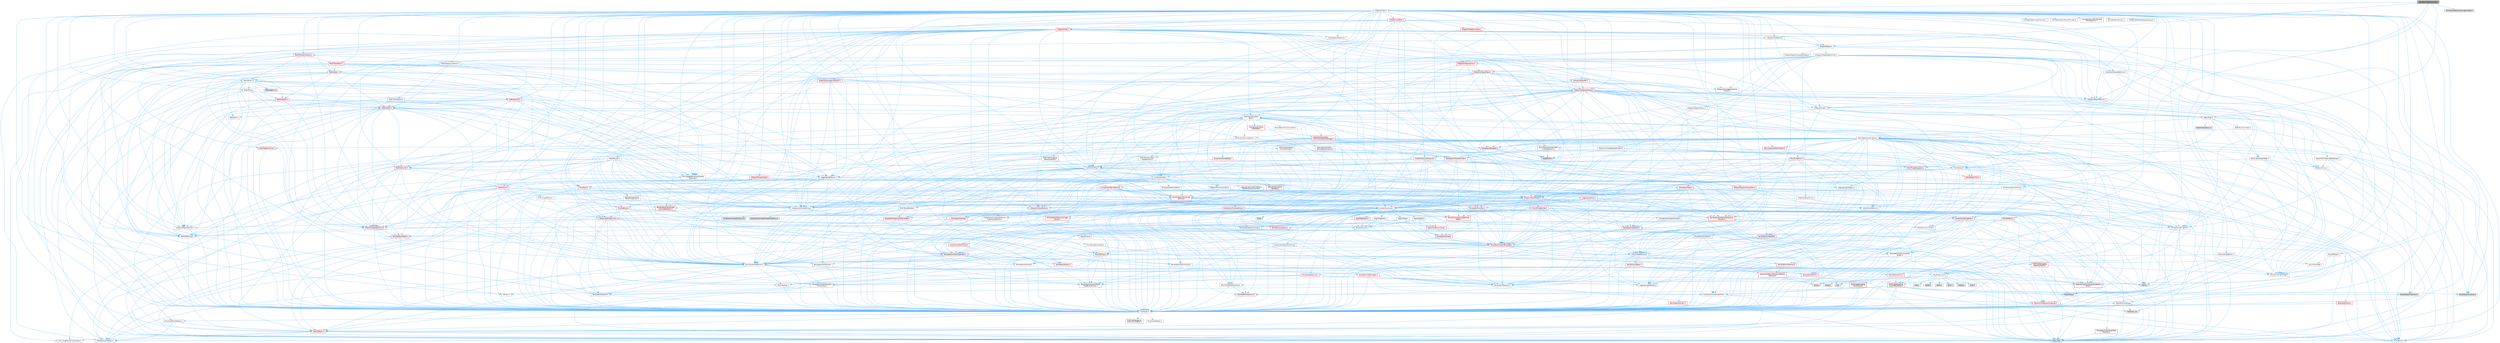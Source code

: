digraph "GameplayTagContainer.h"
{
 // INTERACTIVE_SVG=YES
 // LATEX_PDF_SIZE
  bgcolor="transparent";
  edge [fontname=Helvetica,fontsize=10,labelfontname=Helvetica,labelfontsize=10];
  node [fontname=Helvetica,fontsize=10,shape=box,height=0.2,width=0.4];
  Node1 [id="Node000001",label="GameplayTagContainer.h",height=0.2,width=0.4,color="gray40", fillcolor="grey60", style="filled", fontcolor="black",tooltip=" "];
  Node1 -> Node2 [id="edge1_Node000001_Node000002",color="steelblue1",style="solid",tooltip=" "];
  Node2 [id="Node000002",label="Stats/Stats.h",height=0.2,width=0.4,color="grey40", fillcolor="white", style="filled",URL="$dc/d09/Stats_8h.html",tooltip=" "];
  Node2 -> Node3 [id="edge2_Node000002_Node000003",color="steelblue1",style="solid",tooltip=" "];
  Node3 [id="Node000003",label="CoreGlobals.h",height=0.2,width=0.4,color="grey40", fillcolor="white", style="filled",URL="$d5/d8c/CoreGlobals_8h.html",tooltip=" "];
  Node3 -> Node4 [id="edge3_Node000003_Node000004",color="steelblue1",style="solid",tooltip=" "];
  Node4 [id="Node000004",label="Containers/UnrealString.h",height=0.2,width=0.4,color="grey40", fillcolor="white", style="filled",URL="$d5/dba/UnrealString_8h.html",tooltip=" "];
  Node4 -> Node5 [id="edge4_Node000004_Node000005",color="steelblue1",style="solid",tooltip=" "];
  Node5 [id="Node000005",label="Containers/UnrealStringIncludes.h.inl",height=0.2,width=0.4,color="grey60", fillcolor="#E0E0E0", style="filled",tooltip=" "];
  Node4 -> Node6 [id="edge5_Node000004_Node000006",color="steelblue1",style="solid",tooltip=" "];
  Node6 [id="Node000006",label="Containers/UnrealString.h.inl",height=0.2,width=0.4,color="grey60", fillcolor="#E0E0E0", style="filled",tooltip=" "];
  Node4 -> Node7 [id="edge6_Node000004_Node000007",color="steelblue1",style="solid",tooltip=" "];
  Node7 [id="Node000007",label="Misc/StringFormatArg.h",height=0.2,width=0.4,color="grey40", fillcolor="white", style="filled",URL="$d2/d16/StringFormatArg_8h.html",tooltip=" "];
  Node7 -> Node8 [id="edge7_Node000007_Node000008",color="steelblue1",style="solid",tooltip=" "];
  Node8 [id="Node000008",label="Containers/ContainersFwd.h",height=0.2,width=0.4,color="grey40", fillcolor="white", style="filled",URL="$d4/d0a/ContainersFwd_8h.html",tooltip=" "];
  Node8 -> Node9 [id="edge8_Node000008_Node000009",color="steelblue1",style="solid",tooltip=" "];
  Node9 [id="Node000009",label="HAL/Platform.h",height=0.2,width=0.4,color="red", fillcolor="#FFF0F0", style="filled",URL="$d9/dd0/Platform_8h.html",tooltip=" "];
  Node9 -> Node10 [id="edge9_Node000009_Node000010",color="steelblue1",style="solid",tooltip=" "];
  Node10 [id="Node000010",label="Misc/Build.h",height=0.2,width=0.4,color="grey40", fillcolor="white", style="filled",URL="$d3/dbb/Build_8h.html",tooltip=" "];
  Node9 -> Node11 [id="edge10_Node000009_Node000011",color="steelblue1",style="solid",tooltip=" "];
  Node11 [id="Node000011",label="Misc/LargeWorldCoordinates.h",height=0.2,width=0.4,color="grey40", fillcolor="white", style="filled",URL="$d2/dcb/LargeWorldCoordinates_8h.html",tooltip=" "];
  Node9 -> Node12 [id="edge11_Node000009_Node000012",color="steelblue1",style="solid",tooltip=" "];
  Node12 [id="Node000012",label="type_traits",height=0.2,width=0.4,color="grey60", fillcolor="#E0E0E0", style="filled",tooltip=" "];
  Node9 -> Node13 [id="edge12_Node000009_Node000013",color="steelblue1",style="solid",tooltip=" "];
  Node13 [id="Node000013",label="PreprocessorHelpers.h",height=0.2,width=0.4,color="grey40", fillcolor="white", style="filled",URL="$db/ddb/PreprocessorHelpers_8h.html",tooltip=" "];
  Node8 -> Node19 [id="edge13_Node000008_Node000019",color="steelblue1",style="solid",tooltip=" "];
  Node19 [id="Node000019",label="CoreTypes.h",height=0.2,width=0.4,color="grey40", fillcolor="white", style="filled",URL="$dc/dec/CoreTypes_8h.html",tooltip=" "];
  Node19 -> Node9 [id="edge14_Node000019_Node000009",color="steelblue1",style="solid",tooltip=" "];
  Node19 -> Node20 [id="edge15_Node000019_Node000020",color="steelblue1",style="solid",tooltip=" "];
  Node20 [id="Node000020",label="ProfilingDebugging\l/UMemoryDefines.h",height=0.2,width=0.4,color="grey40", fillcolor="white", style="filled",URL="$d2/da2/UMemoryDefines_8h.html",tooltip=" "];
  Node19 -> Node21 [id="edge16_Node000019_Node000021",color="steelblue1",style="solid",tooltip=" "];
  Node21 [id="Node000021",label="Misc/CoreMiscDefines.h",height=0.2,width=0.4,color="grey40", fillcolor="white", style="filled",URL="$da/d38/CoreMiscDefines_8h.html",tooltip=" "];
  Node21 -> Node9 [id="edge17_Node000021_Node000009",color="steelblue1",style="solid",tooltip=" "];
  Node21 -> Node13 [id="edge18_Node000021_Node000013",color="steelblue1",style="solid",tooltip=" "];
  Node19 -> Node22 [id="edge19_Node000019_Node000022",color="steelblue1",style="solid",tooltip=" "];
  Node22 [id="Node000022",label="Misc/CoreDefines.h",height=0.2,width=0.4,color="grey40", fillcolor="white", style="filled",URL="$d3/dd2/CoreDefines_8h.html",tooltip=" "];
  Node8 -> Node23 [id="edge20_Node000008_Node000023",color="steelblue1",style="solid",tooltip=" "];
  Node23 [id="Node000023",label="Traits/IsContiguousContainer.h",height=0.2,width=0.4,color="red", fillcolor="#FFF0F0", style="filled",URL="$d5/d3c/IsContiguousContainer_8h.html",tooltip=" "];
  Node23 -> Node19 [id="edge21_Node000023_Node000019",color="steelblue1",style="solid",tooltip=" "];
  Node23 -> Node25 [id="edge22_Node000023_Node000025",color="steelblue1",style="solid",tooltip=" "];
  Node25 [id="Node000025",label="initializer_list",height=0.2,width=0.4,color="grey60", fillcolor="#E0E0E0", style="filled",tooltip=" "];
  Node3 -> Node19 [id="edge23_Node000003_Node000019",color="steelblue1",style="solid",tooltip=" "];
  Node3 -> Node26 [id="edge24_Node000003_Node000026",color="steelblue1",style="solid",tooltip=" "];
  Node26 [id="Node000026",label="HAL/PlatformTLS.h",height=0.2,width=0.4,color="red", fillcolor="#FFF0F0", style="filled",URL="$d0/def/PlatformTLS_8h.html",tooltip=" "];
  Node26 -> Node19 [id="edge25_Node000026_Node000019",color="steelblue1",style="solid",tooltip=" "];
  Node3 -> Node29 [id="edge26_Node000003_Node000029",color="steelblue1",style="solid",tooltip=" "];
  Node29 [id="Node000029",label="Logging/LogMacros.h",height=0.2,width=0.4,color="grey40", fillcolor="white", style="filled",URL="$d0/d16/LogMacros_8h.html",tooltip=" "];
  Node29 -> Node4 [id="edge27_Node000029_Node000004",color="steelblue1",style="solid",tooltip=" "];
  Node29 -> Node19 [id="edge28_Node000029_Node000019",color="steelblue1",style="solid",tooltip=" "];
  Node29 -> Node13 [id="edge29_Node000029_Node000013",color="steelblue1",style="solid",tooltip=" "];
  Node29 -> Node30 [id="edge30_Node000029_Node000030",color="steelblue1",style="solid",tooltip=" "];
  Node30 [id="Node000030",label="Logging/LogCategory.h",height=0.2,width=0.4,color="grey40", fillcolor="white", style="filled",URL="$d9/d36/LogCategory_8h.html",tooltip=" "];
  Node30 -> Node19 [id="edge31_Node000030_Node000019",color="steelblue1",style="solid",tooltip=" "];
  Node30 -> Node31 [id="edge32_Node000030_Node000031",color="steelblue1",style="solid",tooltip=" "];
  Node31 [id="Node000031",label="Logging/LogVerbosity.h",height=0.2,width=0.4,color="grey40", fillcolor="white", style="filled",URL="$d2/d8f/LogVerbosity_8h.html",tooltip=" "];
  Node31 -> Node19 [id="edge33_Node000031_Node000019",color="steelblue1",style="solid",tooltip=" "];
  Node30 -> Node32 [id="edge34_Node000030_Node000032",color="steelblue1",style="solid",tooltip=" "];
  Node32 [id="Node000032",label="UObject/NameTypes.h",height=0.2,width=0.4,color="red", fillcolor="#FFF0F0", style="filled",URL="$d6/d35/NameTypes_8h.html",tooltip=" "];
  Node32 -> Node19 [id="edge35_Node000032_Node000019",color="steelblue1",style="solid",tooltip=" "];
  Node32 -> Node33 [id="edge36_Node000032_Node000033",color="steelblue1",style="solid",tooltip=" "];
  Node33 [id="Node000033",label="Misc/AssertionMacros.h",height=0.2,width=0.4,color="grey40", fillcolor="white", style="filled",URL="$d0/dfa/AssertionMacros_8h.html",tooltip=" "];
  Node33 -> Node19 [id="edge37_Node000033_Node000019",color="steelblue1",style="solid",tooltip=" "];
  Node33 -> Node9 [id="edge38_Node000033_Node000009",color="steelblue1",style="solid",tooltip=" "];
  Node33 -> Node34 [id="edge39_Node000033_Node000034",color="steelblue1",style="solid",tooltip=" "];
  Node34 [id="Node000034",label="HAL/PlatformMisc.h",height=0.2,width=0.4,color="red", fillcolor="#FFF0F0", style="filled",URL="$d0/df5/PlatformMisc_8h.html",tooltip=" "];
  Node34 -> Node19 [id="edge40_Node000034_Node000019",color="steelblue1",style="solid",tooltip=" "];
  Node34 -> Node58 [id="edge41_Node000034_Node000058",color="steelblue1",style="solid",tooltip=" "];
  Node58 [id="Node000058",label="ProfilingDebugging\l/CpuProfilerTrace.h",height=0.2,width=0.4,color="red", fillcolor="#FFF0F0", style="filled",URL="$da/dcb/CpuProfilerTrace_8h.html",tooltip=" "];
  Node58 -> Node19 [id="edge42_Node000058_Node000019",color="steelblue1",style="solid",tooltip=" "];
  Node58 -> Node8 [id="edge43_Node000058_Node000008",color="steelblue1",style="solid",tooltip=" "];
  Node58 -> Node59 [id="edge44_Node000058_Node000059",color="steelblue1",style="solid",tooltip=" "];
  Node59 [id="Node000059",label="HAL/PlatformAtomics.h",height=0.2,width=0.4,color="red", fillcolor="#FFF0F0", style="filled",URL="$d3/d36/PlatformAtomics_8h.html",tooltip=" "];
  Node59 -> Node19 [id="edge45_Node000059_Node000019",color="steelblue1",style="solid",tooltip=" "];
  Node58 -> Node13 [id="edge46_Node000058_Node000013",color="steelblue1",style="solid",tooltip=" "];
  Node58 -> Node10 [id="edge47_Node000058_Node000010",color="steelblue1",style="solid",tooltip=" "];
  Node58 -> Node63 [id="edge48_Node000058_Node000063",color="steelblue1",style="solid",tooltip=" "];
  Node63 [id="Node000063",label="Trace/Detail/Channel.h",height=0.2,width=0.4,color="grey60", fillcolor="#E0E0E0", style="filled",tooltip=" "];
  Node58 -> Node64 [id="edge49_Node000058_Node000064",color="steelblue1",style="solid",tooltip=" "];
  Node64 [id="Node000064",label="Trace/Detail/Channel.inl",height=0.2,width=0.4,color="grey60", fillcolor="#E0E0E0", style="filled",tooltip=" "];
  Node58 -> Node65 [id="edge50_Node000058_Node000065",color="steelblue1",style="solid",tooltip=" "];
  Node65 [id="Node000065",label="Trace/Trace.h",height=0.2,width=0.4,color="grey60", fillcolor="#E0E0E0", style="filled",tooltip=" "];
  Node33 -> Node13 [id="edge51_Node000033_Node000013",color="steelblue1",style="solid",tooltip=" "];
  Node33 -> Node66 [id="edge52_Node000033_Node000066",color="steelblue1",style="solid",tooltip=" "];
  Node66 [id="Node000066",label="Templates/EnableIf.h",height=0.2,width=0.4,color="grey40", fillcolor="white", style="filled",URL="$d7/d60/EnableIf_8h.html",tooltip=" "];
  Node66 -> Node19 [id="edge53_Node000066_Node000019",color="steelblue1",style="solid",tooltip=" "];
  Node33 -> Node67 [id="edge54_Node000033_Node000067",color="steelblue1",style="solid",tooltip=" "];
  Node67 [id="Node000067",label="Templates/IsArrayOrRefOf\lTypeByPredicate.h",height=0.2,width=0.4,color="grey40", fillcolor="white", style="filled",URL="$d6/da1/IsArrayOrRefOfTypeByPredicate_8h.html",tooltip=" "];
  Node67 -> Node19 [id="edge55_Node000067_Node000019",color="steelblue1",style="solid",tooltip=" "];
  Node33 -> Node68 [id="edge56_Node000033_Node000068",color="steelblue1",style="solid",tooltip=" "];
  Node68 [id="Node000068",label="Templates/IsValidVariadic\lFunctionArg.h",height=0.2,width=0.4,color="grey40", fillcolor="white", style="filled",URL="$d0/dc8/IsValidVariadicFunctionArg_8h.html",tooltip=" "];
  Node68 -> Node19 [id="edge57_Node000068_Node000019",color="steelblue1",style="solid",tooltip=" "];
  Node68 -> Node69 [id="edge58_Node000068_Node000069",color="steelblue1",style="solid",tooltip=" "];
  Node69 [id="Node000069",label="IsEnum.h",height=0.2,width=0.4,color="grey40", fillcolor="white", style="filled",URL="$d4/de5/IsEnum_8h.html",tooltip=" "];
  Node68 -> Node12 [id="edge59_Node000068_Node000012",color="steelblue1",style="solid",tooltip=" "];
  Node33 -> Node70 [id="edge60_Node000033_Node000070",color="steelblue1",style="solid",tooltip=" "];
  Node70 [id="Node000070",label="Traits/IsCharEncodingCompatible\lWith.h",height=0.2,width=0.4,color="red", fillcolor="#FFF0F0", style="filled",URL="$df/dd1/IsCharEncodingCompatibleWith_8h.html",tooltip=" "];
  Node70 -> Node12 [id="edge61_Node000070_Node000012",color="steelblue1",style="solid",tooltip=" "];
  Node33 -> Node72 [id="edge62_Node000033_Node000072",color="steelblue1",style="solid",tooltip=" "];
  Node72 [id="Node000072",label="Misc/VarArgs.h",height=0.2,width=0.4,color="grey40", fillcolor="white", style="filled",URL="$d5/d6f/VarArgs_8h.html",tooltip=" "];
  Node72 -> Node19 [id="edge63_Node000072_Node000019",color="steelblue1",style="solid",tooltip=" "];
  Node33 -> Node73 [id="edge64_Node000033_Node000073",color="steelblue1",style="solid",tooltip=" "];
  Node73 [id="Node000073",label="String/FormatStringSan.h",height=0.2,width=0.4,color="red", fillcolor="#FFF0F0", style="filled",URL="$d3/d8b/FormatStringSan_8h.html",tooltip=" "];
  Node73 -> Node12 [id="edge65_Node000073_Node000012",color="steelblue1",style="solid",tooltip=" "];
  Node73 -> Node19 [id="edge66_Node000073_Node000019",color="steelblue1",style="solid",tooltip=" "];
  Node73 -> Node74 [id="edge67_Node000073_Node000074",color="steelblue1",style="solid",tooltip=" "];
  Node74 [id="Node000074",label="Templates/Requires.h",height=0.2,width=0.4,color="grey40", fillcolor="white", style="filled",URL="$dc/d96/Requires_8h.html",tooltip=" "];
  Node74 -> Node66 [id="edge68_Node000074_Node000066",color="steelblue1",style="solid",tooltip=" "];
  Node74 -> Node12 [id="edge69_Node000074_Node000012",color="steelblue1",style="solid",tooltip=" "];
  Node73 -> Node68 [id="edge70_Node000073_Node000068",color="steelblue1",style="solid",tooltip=" "];
  Node73 -> Node8 [id="edge71_Node000073_Node000008",color="steelblue1",style="solid",tooltip=" "];
  Node33 -> Node79 [id="edge72_Node000033_Node000079",color="steelblue1",style="solid",tooltip=" "];
  Node79 [id="Node000079",label="atomic",height=0.2,width=0.4,color="grey60", fillcolor="#E0E0E0", style="filled",tooltip=" "];
  Node32 -> Node80 [id="edge73_Node000032_Node000080",color="steelblue1",style="solid",tooltip=" "];
  Node80 [id="Node000080",label="HAL/UnrealMemory.h",height=0.2,width=0.4,color="grey40", fillcolor="white", style="filled",URL="$d9/d96/UnrealMemory_8h.html",tooltip=" "];
  Node80 -> Node19 [id="edge74_Node000080_Node000019",color="steelblue1",style="solid",tooltip=" "];
  Node80 -> Node81 [id="edge75_Node000080_Node000081",color="steelblue1",style="solid",tooltip=" "];
  Node81 [id="Node000081",label="GenericPlatform/GenericPlatform\lMemory.h",height=0.2,width=0.4,color="red", fillcolor="#FFF0F0", style="filled",URL="$dd/d22/GenericPlatformMemory_8h.html",tooltip=" "];
  Node81 -> Node19 [id="edge76_Node000081_Node000019",color="steelblue1",style="solid",tooltip=" "];
  Node81 -> Node51 [id="edge77_Node000081_Node000051",color="steelblue1",style="solid",tooltip=" "];
  Node51 [id="Node000051",label="string.h",height=0.2,width=0.4,color="grey60", fillcolor="#E0E0E0", style="filled",tooltip=" "];
  Node81 -> Node44 [id="edge78_Node000081_Node000044",color="steelblue1",style="solid",tooltip=" "];
  Node44 [id="Node000044",label="wchar.h",height=0.2,width=0.4,color="grey60", fillcolor="#E0E0E0", style="filled",tooltip=" "];
  Node80 -> Node84 [id="edge79_Node000080_Node000084",color="steelblue1",style="solid",tooltip=" "];
  Node84 [id="Node000084",label="HAL/MemoryBase.h",height=0.2,width=0.4,color="red", fillcolor="#FFF0F0", style="filled",URL="$d6/d9f/MemoryBase_8h.html",tooltip=" "];
  Node84 -> Node19 [id="edge80_Node000084_Node000019",color="steelblue1",style="solid",tooltip=" "];
  Node84 -> Node59 [id="edge81_Node000084_Node000059",color="steelblue1",style="solid",tooltip=" "];
  Node84 -> Node42 [id="edge82_Node000084_Node000042",color="steelblue1",style="solid",tooltip=" "];
  Node42 [id="Node000042",label="HAL/PlatformCrt.h",height=0.2,width=0.4,color="grey40", fillcolor="white", style="filled",URL="$d8/d75/PlatformCrt_8h.html",tooltip=" "];
  Node42 -> Node43 [id="edge83_Node000042_Node000043",color="steelblue1",style="solid",tooltip=" "];
  Node43 [id="Node000043",label="new",height=0.2,width=0.4,color="grey60", fillcolor="#E0E0E0", style="filled",tooltip=" "];
  Node42 -> Node44 [id="edge84_Node000042_Node000044",color="steelblue1",style="solid",tooltip=" "];
  Node42 -> Node45 [id="edge85_Node000042_Node000045",color="steelblue1",style="solid",tooltip=" "];
  Node45 [id="Node000045",label="stddef.h",height=0.2,width=0.4,color="grey60", fillcolor="#E0E0E0", style="filled",tooltip=" "];
  Node42 -> Node46 [id="edge86_Node000042_Node000046",color="steelblue1",style="solid",tooltip=" "];
  Node46 [id="Node000046",label="stdlib.h",height=0.2,width=0.4,color="grey60", fillcolor="#E0E0E0", style="filled",tooltip=" "];
  Node42 -> Node47 [id="edge87_Node000042_Node000047",color="steelblue1",style="solid",tooltip=" "];
  Node47 [id="Node000047",label="stdio.h",height=0.2,width=0.4,color="grey60", fillcolor="#E0E0E0", style="filled",tooltip=" "];
  Node42 -> Node48 [id="edge88_Node000042_Node000048",color="steelblue1",style="solid",tooltip=" "];
  Node48 [id="Node000048",label="stdarg.h",height=0.2,width=0.4,color="grey60", fillcolor="#E0E0E0", style="filled",tooltip=" "];
  Node42 -> Node49 [id="edge89_Node000042_Node000049",color="steelblue1",style="solid",tooltip=" "];
  Node49 [id="Node000049",label="math.h",height=0.2,width=0.4,color="grey60", fillcolor="#E0E0E0", style="filled",tooltip=" "];
  Node42 -> Node50 [id="edge90_Node000042_Node000050",color="steelblue1",style="solid",tooltip=" "];
  Node50 [id="Node000050",label="float.h",height=0.2,width=0.4,color="grey60", fillcolor="#E0E0E0", style="filled",tooltip=" "];
  Node42 -> Node51 [id="edge91_Node000042_Node000051",color="steelblue1",style="solid",tooltip=" "];
  Node84 -> Node86 [id="edge92_Node000084_Node000086",color="steelblue1",style="solid",tooltip=" "];
  Node86 [id="Node000086",label="Misc/OutputDevice.h",height=0.2,width=0.4,color="red", fillcolor="#FFF0F0", style="filled",URL="$d7/d32/OutputDevice_8h.html",tooltip=" "];
  Node86 -> Node19 [id="edge93_Node000086_Node000019",color="steelblue1",style="solid",tooltip=" "];
  Node86 -> Node31 [id="edge94_Node000086_Node000031",color="steelblue1",style="solid",tooltip=" "];
  Node86 -> Node72 [id="edge95_Node000086_Node000072",color="steelblue1",style="solid",tooltip=" "];
  Node86 -> Node67 [id="edge96_Node000086_Node000067",color="steelblue1",style="solid",tooltip=" "];
  Node86 -> Node68 [id="edge97_Node000086_Node000068",color="steelblue1",style="solid",tooltip=" "];
  Node86 -> Node70 [id="edge98_Node000086_Node000070",color="steelblue1",style="solid",tooltip=" "];
  Node84 -> Node87 [id="edge99_Node000084_Node000087",color="steelblue1",style="solid",tooltip=" "];
  Node87 [id="Node000087",label="Templates/Atomic.h",height=0.2,width=0.4,color="red", fillcolor="#FFF0F0", style="filled",URL="$d3/d91/Atomic_8h.html",tooltip=" "];
  Node87 -> Node88 [id="edge100_Node000087_Node000088",color="steelblue1",style="solid",tooltip=" "];
  Node88 [id="Node000088",label="HAL/ThreadSafeCounter.h",height=0.2,width=0.4,color="grey40", fillcolor="white", style="filled",URL="$dc/dc9/ThreadSafeCounter_8h.html",tooltip=" "];
  Node88 -> Node19 [id="edge101_Node000088_Node000019",color="steelblue1",style="solid",tooltip=" "];
  Node88 -> Node59 [id="edge102_Node000088_Node000059",color="steelblue1",style="solid",tooltip=" "];
  Node87 -> Node79 [id="edge103_Node000087_Node000079",color="steelblue1",style="solid",tooltip=" "];
  Node80 -> Node96 [id="edge104_Node000080_Node000096",color="steelblue1",style="solid",tooltip=" "];
  Node96 [id="Node000096",label="HAL/PlatformMemory.h",height=0.2,width=0.4,color="red", fillcolor="#FFF0F0", style="filled",URL="$de/d68/PlatformMemory_8h.html",tooltip=" "];
  Node96 -> Node19 [id="edge105_Node000096_Node000019",color="steelblue1",style="solid",tooltip=" "];
  Node96 -> Node81 [id="edge106_Node000096_Node000081",color="steelblue1",style="solid",tooltip=" "];
  Node80 -> Node98 [id="edge107_Node000080_Node000098",color="steelblue1",style="solid",tooltip=" "];
  Node98 [id="Node000098",label="ProfilingDebugging\l/MemoryTrace.h",height=0.2,width=0.4,color="red", fillcolor="#FFF0F0", style="filled",URL="$da/dd7/MemoryTrace_8h.html",tooltip=" "];
  Node98 -> Node9 [id="edge108_Node000098_Node000009",color="steelblue1",style="solid",tooltip=" "];
  Node98 -> Node54 [id="edge109_Node000098_Node000054",color="steelblue1",style="solid",tooltip=" "];
  Node54 [id="Node000054",label="Misc/EnumClassFlags.h",height=0.2,width=0.4,color="grey40", fillcolor="white", style="filled",URL="$d8/de7/EnumClassFlags_8h.html",tooltip=" "];
  Node98 -> Node65 [id="edge110_Node000098_Node000065",color="steelblue1",style="solid",tooltip=" "];
  Node80 -> Node99 [id="edge111_Node000080_Node000099",color="steelblue1",style="solid",tooltip=" "];
  Node99 [id="Node000099",label="Templates/IsPointer.h",height=0.2,width=0.4,color="grey40", fillcolor="white", style="filled",URL="$d7/d05/IsPointer_8h.html",tooltip=" "];
  Node99 -> Node19 [id="edge112_Node000099_Node000019",color="steelblue1",style="solid",tooltip=" "];
  Node32 -> Node100 [id="edge113_Node000032_Node000100",color="steelblue1",style="solid",tooltip=" "];
  Node100 [id="Node000100",label="Templates/UnrealTypeTraits.h",height=0.2,width=0.4,color="red", fillcolor="#FFF0F0", style="filled",URL="$d2/d2d/UnrealTypeTraits_8h.html",tooltip=" "];
  Node100 -> Node19 [id="edge114_Node000100_Node000019",color="steelblue1",style="solid",tooltip=" "];
  Node100 -> Node99 [id="edge115_Node000100_Node000099",color="steelblue1",style="solid",tooltip=" "];
  Node100 -> Node33 [id="edge116_Node000100_Node000033",color="steelblue1",style="solid",tooltip=" "];
  Node100 -> Node66 [id="edge117_Node000100_Node000066",color="steelblue1",style="solid",tooltip=" "];
  Node100 -> Node69 [id="edge118_Node000100_Node000069",color="steelblue1",style="solid",tooltip=" "];
  Node100 -> Node102 [id="edge119_Node000100_Node000102",color="steelblue1",style="solid",tooltip=" "];
  Node102 [id="Node000102",label="Templates/Models.h",height=0.2,width=0.4,color="red", fillcolor="#FFF0F0", style="filled",URL="$d3/d0c/Models_8h.html",tooltip=" "];
  Node100 -> Node103 [id="edge120_Node000100_Node000103",color="steelblue1",style="solid",tooltip=" "];
  Node103 [id="Node000103",label="Templates/IsPODType.h",height=0.2,width=0.4,color="grey40", fillcolor="white", style="filled",URL="$d7/db1/IsPODType_8h.html",tooltip=" "];
  Node103 -> Node19 [id="edge121_Node000103_Node000019",color="steelblue1",style="solid",tooltip=" "];
  Node100 -> Node104 [id="edge122_Node000100_Node000104",color="steelblue1",style="solid",tooltip=" "];
  Node104 [id="Node000104",label="Templates/IsUECoreType.h",height=0.2,width=0.4,color="grey40", fillcolor="white", style="filled",URL="$d1/db8/IsUECoreType_8h.html",tooltip=" "];
  Node104 -> Node19 [id="edge123_Node000104_Node000019",color="steelblue1",style="solid",tooltip=" "];
  Node104 -> Node12 [id="edge124_Node000104_Node000012",color="steelblue1",style="solid",tooltip=" "];
  Node32 -> Node105 [id="edge125_Node000032_Node000105",color="steelblue1",style="solid",tooltip=" "];
  Node105 [id="Node000105",label="Templates/UnrealTemplate.h",height=0.2,width=0.4,color="red", fillcolor="#FFF0F0", style="filled",URL="$d4/d24/UnrealTemplate_8h.html",tooltip=" "];
  Node105 -> Node19 [id="edge126_Node000105_Node000019",color="steelblue1",style="solid",tooltip=" "];
  Node105 -> Node99 [id="edge127_Node000105_Node000099",color="steelblue1",style="solid",tooltip=" "];
  Node105 -> Node80 [id="edge128_Node000105_Node000080",color="steelblue1",style="solid",tooltip=" "];
  Node105 -> Node100 [id="edge129_Node000105_Node000100",color="steelblue1",style="solid",tooltip=" "];
  Node105 -> Node74 [id="edge130_Node000105_Node000074",color="steelblue1",style="solid",tooltip=" "];
  Node105 -> Node109 [id="edge131_Node000105_Node000109",color="steelblue1",style="solid",tooltip=" "];
  Node109 [id="Node000109",label="Templates/TypeCompatible\lBytes.h",height=0.2,width=0.4,color="grey40", fillcolor="white", style="filled",URL="$df/d0a/TypeCompatibleBytes_8h.html",tooltip=" "];
  Node109 -> Node19 [id="edge132_Node000109_Node000019",color="steelblue1",style="solid",tooltip=" "];
  Node109 -> Node51 [id="edge133_Node000109_Node000051",color="steelblue1",style="solid",tooltip=" "];
  Node109 -> Node43 [id="edge134_Node000109_Node000043",color="steelblue1",style="solid",tooltip=" "];
  Node109 -> Node12 [id="edge135_Node000109_Node000012",color="steelblue1",style="solid",tooltip=" "];
  Node105 -> Node23 [id="edge136_Node000105_Node000023",color="steelblue1",style="solid",tooltip=" "];
  Node105 -> Node12 [id="edge137_Node000105_Node000012",color="steelblue1",style="solid",tooltip=" "];
  Node32 -> Node4 [id="edge138_Node000032_Node000004",color="steelblue1",style="solid",tooltip=" "];
  Node32 -> Node111 [id="edge139_Node000032_Node000111",color="steelblue1",style="solid",tooltip=" "];
  Node111 [id="Node000111",label="HAL/CriticalSection.h",height=0.2,width=0.4,color="grey40", fillcolor="white", style="filled",URL="$d6/d90/CriticalSection_8h.html",tooltip=" "];
  Node111 -> Node112 [id="edge140_Node000111_Node000112",color="steelblue1",style="solid",tooltip=" "];
  Node112 [id="Node000112",label="HAL/PlatformMutex.h",height=0.2,width=0.4,color="red", fillcolor="#FFF0F0", style="filled",URL="$d9/d0b/PlatformMutex_8h.html",tooltip=" "];
  Node112 -> Node19 [id="edge141_Node000112_Node000019",color="steelblue1",style="solid",tooltip=" "];
  Node32 -> Node36 [id="edge142_Node000032_Node000036",color="steelblue1",style="solid",tooltip=" "];
  Node36 [id="Node000036",label="Containers/StringFwd.h",height=0.2,width=0.4,color="grey40", fillcolor="white", style="filled",URL="$df/d37/StringFwd_8h.html",tooltip=" "];
  Node36 -> Node19 [id="edge143_Node000036_Node000019",color="steelblue1",style="solid",tooltip=" "];
  Node36 -> Node37 [id="edge144_Node000036_Node000037",color="steelblue1",style="solid",tooltip=" "];
  Node37 [id="Node000037",label="Traits/ElementType.h",height=0.2,width=0.4,color="grey40", fillcolor="white", style="filled",URL="$d5/d4f/ElementType_8h.html",tooltip=" "];
  Node37 -> Node9 [id="edge145_Node000037_Node000009",color="steelblue1",style="solid",tooltip=" "];
  Node37 -> Node25 [id="edge146_Node000037_Node000025",color="steelblue1",style="solid",tooltip=" "];
  Node37 -> Node12 [id="edge147_Node000037_Node000012",color="steelblue1",style="solid",tooltip=" "];
  Node36 -> Node23 [id="edge148_Node000036_Node000023",color="steelblue1",style="solid",tooltip=" "];
  Node32 -> Node179 [id="edge149_Node000032_Node000179",color="steelblue1",style="solid",tooltip=" "];
  Node179 [id="Node000179",label="UObject/UnrealNames.h",height=0.2,width=0.4,color="red", fillcolor="#FFF0F0", style="filled",URL="$d8/db1/UnrealNames_8h.html",tooltip=" "];
  Node179 -> Node19 [id="edge150_Node000179_Node000019",color="steelblue1",style="solid",tooltip=" "];
  Node32 -> Node87 [id="edge151_Node000032_Node000087",color="steelblue1",style="solid",tooltip=" "];
  Node32 -> Node128 [id="edge152_Node000032_Node000128",color="steelblue1",style="solid",tooltip=" "];
  Node128 [id="Node000128",label="Misc/IntrusiveUnsetOptional\lState.h",height=0.2,width=0.4,color="red", fillcolor="#FFF0F0", style="filled",URL="$d2/d0a/IntrusiveUnsetOptionalState_8h.html",tooltip=" "];
  Node32 -> Node181 [id="edge153_Node000032_Node000181",color="steelblue1",style="solid",tooltip=" "];
  Node181 [id="Node000181",label="Misc/StringBuilder.h",height=0.2,width=0.4,color="red", fillcolor="#FFF0F0", style="filled",URL="$d4/d52/StringBuilder_8h.html",tooltip=" "];
  Node181 -> Node36 [id="edge154_Node000181_Node000036",color="steelblue1",style="solid",tooltip=" "];
  Node181 -> Node182 [id="edge155_Node000181_Node000182",color="steelblue1",style="solid",tooltip=" "];
  Node182 [id="Node000182",label="Containers/StringView.h",height=0.2,width=0.4,color="red", fillcolor="#FFF0F0", style="filled",URL="$dd/dea/StringView_8h.html",tooltip=" "];
  Node182 -> Node19 [id="edge156_Node000182_Node000019",color="steelblue1",style="solid",tooltip=" "];
  Node182 -> Node36 [id="edge157_Node000182_Node000036",color="steelblue1",style="solid",tooltip=" "];
  Node182 -> Node80 [id="edge158_Node000182_Node000080",color="steelblue1",style="solid",tooltip=" "];
  Node182 -> Node52 [id="edge159_Node000182_Node000052",color="steelblue1",style="solid",tooltip=" "];
  Node52 [id="Node000052",label="Math/NumericLimits.h",height=0.2,width=0.4,color="grey40", fillcolor="white", style="filled",URL="$df/d1b/NumericLimits_8h.html",tooltip=" "];
  Node52 -> Node19 [id="edge160_Node000052_Node000019",color="steelblue1",style="solid",tooltip=" "];
  Node182 -> Node176 [id="edge161_Node000182_Node000176",color="steelblue1",style="solid",tooltip=" "];
  Node176 [id="Node000176",label="Math/UnrealMathUtility.h",height=0.2,width=0.4,color="red", fillcolor="#FFF0F0", style="filled",URL="$db/db8/UnrealMathUtility_8h.html",tooltip=" "];
  Node176 -> Node19 [id="edge162_Node000176_Node000019",color="steelblue1",style="solid",tooltip=" "];
  Node176 -> Node33 [id="edge163_Node000176_Node000033",color="steelblue1",style="solid",tooltip=" "];
  Node176 -> Node117 [id="edge164_Node000176_Node000117",color="steelblue1",style="solid",tooltip=" "];
  Node117 [id="Node000117",label="HAL/PlatformMath.h",height=0.2,width=0.4,color="red", fillcolor="#FFF0F0", style="filled",URL="$dc/d53/PlatformMath_8h.html",tooltip=" "];
  Node117 -> Node19 [id="edge165_Node000117_Node000019",color="steelblue1",style="solid",tooltip=" "];
  Node176 -> Node39 [id="edge166_Node000176_Node000039",color="steelblue1",style="solid",tooltip=" "];
  Node39 [id="Node000039",label="Math/MathFwd.h",height=0.2,width=0.4,color="grey40", fillcolor="white", style="filled",URL="$d2/d10/MathFwd_8h.html",tooltip=" "];
  Node39 -> Node9 [id="edge167_Node000039_Node000009",color="steelblue1",style="solid",tooltip=" "];
  Node176 -> Node74 [id="edge168_Node000176_Node000074",color="steelblue1",style="solid",tooltip=" "];
  Node182 -> Node151 [id="edge169_Node000182_Node000151",color="steelblue1",style="solid",tooltip=" "];
  Node151 [id="Node000151",label="Misc/CString.h",height=0.2,width=0.4,color="red", fillcolor="#FFF0F0", style="filled",URL="$d2/d49/CString_8h.html",tooltip=" "];
  Node151 -> Node19 [id="edge170_Node000151_Node000019",color="steelblue1",style="solid",tooltip=" "];
  Node151 -> Node42 [id="edge171_Node000151_Node000042",color="steelblue1",style="solid",tooltip=" "];
  Node151 -> Node33 [id="edge172_Node000151_Node000033",color="steelblue1",style="solid",tooltip=" "];
  Node151 -> Node72 [id="edge173_Node000151_Node000072",color="steelblue1",style="solid",tooltip=" "];
  Node151 -> Node67 [id="edge174_Node000151_Node000067",color="steelblue1",style="solid",tooltip=" "];
  Node151 -> Node68 [id="edge175_Node000151_Node000068",color="steelblue1",style="solid",tooltip=" "];
  Node151 -> Node70 [id="edge176_Node000151_Node000070",color="steelblue1",style="solid",tooltip=" "];
  Node182 -> Node130 [id="edge177_Node000182_Node000130",color="steelblue1",style="solid",tooltip=" "];
  Node130 [id="Node000130",label="Misc/ReverseIterate.h",height=0.2,width=0.4,color="red", fillcolor="#FFF0F0", style="filled",URL="$db/de3/ReverseIterate_8h.html",tooltip=" "];
  Node130 -> Node9 [id="edge178_Node000130_Node000009",color="steelblue1",style="solid",tooltip=" "];
  Node182 -> Node74 [id="edge179_Node000182_Node000074",color="steelblue1",style="solid",tooltip=" "];
  Node182 -> Node105 [id="edge180_Node000182_Node000105",color="steelblue1",style="solid",tooltip=" "];
  Node182 -> Node37 [id="edge181_Node000182_Node000037",color="steelblue1",style="solid",tooltip=" "];
  Node182 -> Node70 [id="edge182_Node000182_Node000070",color="steelblue1",style="solid",tooltip=" "];
  Node182 -> Node23 [id="edge183_Node000182_Node000023",color="steelblue1",style="solid",tooltip=" "];
  Node182 -> Node12 [id="edge184_Node000182_Node000012",color="steelblue1",style="solid",tooltip=" "];
  Node181 -> Node19 [id="edge185_Node000181_Node000019",color="steelblue1",style="solid",tooltip=" "];
  Node181 -> Node80 [id="edge186_Node000181_Node000080",color="steelblue1",style="solid",tooltip=" "];
  Node181 -> Node33 [id="edge187_Node000181_Node000033",color="steelblue1",style="solid",tooltip=" "];
  Node181 -> Node151 [id="edge188_Node000181_Node000151",color="steelblue1",style="solid",tooltip=" "];
  Node181 -> Node66 [id="edge189_Node000181_Node000066",color="steelblue1",style="solid",tooltip=" "];
  Node181 -> Node67 [id="edge190_Node000181_Node000067",color="steelblue1",style="solid",tooltip=" "];
  Node181 -> Node68 [id="edge191_Node000181_Node000068",color="steelblue1",style="solid",tooltip=" "];
  Node181 -> Node74 [id="edge192_Node000181_Node000074",color="steelblue1",style="solid",tooltip=" "];
  Node181 -> Node105 [id="edge193_Node000181_Node000105",color="steelblue1",style="solid",tooltip=" "];
  Node181 -> Node100 [id="edge194_Node000181_Node000100",color="steelblue1",style="solid",tooltip=" "];
  Node181 -> Node70 [id="edge195_Node000181_Node000070",color="steelblue1",style="solid",tooltip=" "];
  Node181 -> Node23 [id="edge196_Node000181_Node000023",color="steelblue1",style="solid",tooltip=" "];
  Node181 -> Node12 [id="edge197_Node000181_Node000012",color="steelblue1",style="solid",tooltip=" "];
  Node32 -> Node65 [id="edge198_Node000032_Node000065",color="steelblue1",style="solid",tooltip=" "];
  Node29 -> Node187 [id="edge199_Node000029_Node000187",color="steelblue1",style="solid",tooltip=" "];
  Node187 [id="Node000187",label="Logging/LogScopedCategory\lAndVerbosityOverride.h",height=0.2,width=0.4,color="grey40", fillcolor="white", style="filled",URL="$de/dba/LogScopedCategoryAndVerbosityOverride_8h.html",tooltip=" "];
  Node187 -> Node19 [id="edge200_Node000187_Node000019",color="steelblue1",style="solid",tooltip=" "];
  Node187 -> Node31 [id="edge201_Node000187_Node000031",color="steelblue1",style="solid",tooltip=" "];
  Node187 -> Node32 [id="edge202_Node000187_Node000032",color="steelblue1",style="solid",tooltip=" "];
  Node29 -> Node188 [id="edge203_Node000029_Node000188",color="steelblue1",style="solid",tooltip=" "];
  Node188 [id="Node000188",label="Logging/LogTrace.h",height=0.2,width=0.4,color="red", fillcolor="#FFF0F0", style="filled",URL="$d5/d91/LogTrace_8h.html",tooltip=" "];
  Node188 -> Node19 [id="edge204_Node000188_Node000019",color="steelblue1",style="solid",tooltip=" "];
  Node188 -> Node127 [id="edge205_Node000188_Node000127",color="steelblue1",style="solid",tooltip=" "];
  Node127 [id="Node000127",label="Containers/Array.h",height=0.2,width=0.4,color="grey40", fillcolor="white", style="filled",URL="$df/dd0/Array_8h.html",tooltip=" "];
  Node127 -> Node19 [id="edge206_Node000127_Node000019",color="steelblue1",style="solid",tooltip=" "];
  Node127 -> Node33 [id="edge207_Node000127_Node000033",color="steelblue1",style="solid",tooltip=" "];
  Node127 -> Node128 [id="edge208_Node000127_Node000128",color="steelblue1",style="solid",tooltip=" "];
  Node127 -> Node130 [id="edge209_Node000127_Node000130",color="steelblue1",style="solid",tooltip=" "];
  Node127 -> Node80 [id="edge210_Node000127_Node000080",color="steelblue1",style="solid",tooltip=" "];
  Node127 -> Node100 [id="edge211_Node000127_Node000100",color="steelblue1",style="solid",tooltip=" "];
  Node127 -> Node105 [id="edge212_Node000127_Node000105",color="steelblue1",style="solid",tooltip=" "];
  Node127 -> Node132 [id="edge213_Node000127_Node000132",color="steelblue1",style="solid",tooltip=" "];
  Node132 [id="Node000132",label="Containers/AllowShrinking.h",height=0.2,width=0.4,color="grey40", fillcolor="white", style="filled",URL="$d7/d1a/AllowShrinking_8h.html",tooltip=" "];
  Node132 -> Node19 [id="edge214_Node000132_Node000019",color="steelblue1",style="solid",tooltip=" "];
  Node127 -> Node115 [id="edge215_Node000127_Node000115",color="steelblue1",style="solid",tooltip=" "];
  Node115 [id="Node000115",label="Containers/ContainerAllocation\lPolicies.h",height=0.2,width=0.4,color="red", fillcolor="#FFF0F0", style="filled",URL="$d7/dff/ContainerAllocationPolicies_8h.html",tooltip=" "];
  Node115 -> Node19 [id="edge216_Node000115_Node000019",color="steelblue1",style="solid",tooltip=" "];
  Node115 -> Node115 [id="edge217_Node000115_Node000115",color="steelblue1",style="solid",tooltip=" "];
  Node115 -> Node117 [id="edge218_Node000115_Node000117",color="steelblue1",style="solid",tooltip=" "];
  Node115 -> Node80 [id="edge219_Node000115_Node000080",color="steelblue1",style="solid",tooltip=" "];
  Node115 -> Node52 [id="edge220_Node000115_Node000052",color="steelblue1",style="solid",tooltip=" "];
  Node115 -> Node33 [id="edge221_Node000115_Node000033",color="steelblue1",style="solid",tooltip=" "];
  Node115 -> Node109 [id="edge222_Node000115_Node000109",color="steelblue1",style="solid",tooltip=" "];
  Node115 -> Node12 [id="edge223_Node000115_Node000012",color="steelblue1",style="solid",tooltip=" "];
  Node127 -> Node133 [id="edge224_Node000127_Node000133",color="steelblue1",style="solid",tooltip=" "];
  Node133 [id="Node000133",label="Containers/ContainerElement\lTypeCompatibility.h",height=0.2,width=0.4,color="grey40", fillcolor="white", style="filled",URL="$df/ddf/ContainerElementTypeCompatibility_8h.html",tooltip=" "];
  Node133 -> Node19 [id="edge225_Node000133_Node000019",color="steelblue1",style="solid",tooltip=" "];
  Node133 -> Node100 [id="edge226_Node000133_Node000100",color="steelblue1",style="solid",tooltip=" "];
  Node127 -> Node134 [id="edge227_Node000127_Node000134",color="steelblue1",style="solid",tooltip=" "];
  Node134 [id="Node000134",label="Serialization/Archive.h",height=0.2,width=0.4,color="red", fillcolor="#FFF0F0", style="filled",URL="$d7/d3b/Archive_8h.html",tooltip=" "];
  Node134 -> Node19 [id="edge228_Node000134_Node000019",color="steelblue1",style="solid",tooltip=" "];
  Node134 -> Node39 [id="edge229_Node000134_Node000039",color="steelblue1",style="solid",tooltip=" "];
  Node134 -> Node33 [id="edge230_Node000134_Node000033",color="steelblue1",style="solid",tooltip=" "];
  Node134 -> Node10 [id="edge231_Node000134_Node000010",color="steelblue1",style="solid",tooltip=" "];
  Node134 -> Node72 [id="edge232_Node000134_Node000072",color="steelblue1",style="solid",tooltip=" "];
  Node134 -> Node66 [id="edge233_Node000134_Node000066",color="steelblue1",style="solid",tooltip=" "];
  Node134 -> Node67 [id="edge234_Node000134_Node000067",color="steelblue1",style="solid",tooltip=" "];
  Node134 -> Node68 [id="edge235_Node000134_Node000068",color="steelblue1",style="solid",tooltip=" "];
  Node134 -> Node105 [id="edge236_Node000134_Node000105",color="steelblue1",style="solid",tooltip=" "];
  Node134 -> Node70 [id="edge237_Node000134_Node000070",color="steelblue1",style="solid",tooltip=" "];
  Node134 -> Node143 [id="edge238_Node000134_Node000143",color="steelblue1",style="solid",tooltip=" "];
  Node143 [id="Node000143",label="UObject/ObjectVersion.h",height=0.2,width=0.4,color="grey40", fillcolor="white", style="filled",URL="$da/d63/ObjectVersion_8h.html",tooltip=" "];
  Node143 -> Node19 [id="edge239_Node000143_Node000019",color="steelblue1",style="solid",tooltip=" "];
  Node127 -> Node144 [id="edge240_Node000127_Node000144",color="steelblue1",style="solid",tooltip=" "];
  Node144 [id="Node000144",label="Serialization/MemoryImage\lWriter.h",height=0.2,width=0.4,color="red", fillcolor="#FFF0F0", style="filled",URL="$d0/d08/MemoryImageWriter_8h.html",tooltip=" "];
  Node144 -> Node19 [id="edge241_Node000144_Node000019",color="steelblue1",style="solid",tooltip=" "];
  Node127 -> Node158 [id="edge242_Node000127_Node000158",color="steelblue1",style="solid",tooltip=" "];
  Node158 [id="Node000158",label="Algo/Heapify.h",height=0.2,width=0.4,color="grey40", fillcolor="white", style="filled",URL="$d0/d2a/Heapify_8h.html",tooltip=" "];
  Node158 -> Node159 [id="edge243_Node000158_Node000159",color="steelblue1",style="solid",tooltip=" "];
  Node159 [id="Node000159",label="Algo/Impl/BinaryHeap.h",height=0.2,width=0.4,color="red", fillcolor="#FFF0F0", style="filled",URL="$d7/da3/Algo_2Impl_2BinaryHeap_8h.html",tooltip=" "];
  Node159 -> Node160 [id="edge244_Node000159_Node000160",color="steelblue1",style="solid",tooltip=" "];
  Node160 [id="Node000160",label="Templates/Invoke.h",height=0.2,width=0.4,color="red", fillcolor="#FFF0F0", style="filled",URL="$d7/deb/Invoke_8h.html",tooltip=" "];
  Node160 -> Node19 [id="edge245_Node000160_Node000019",color="steelblue1",style="solid",tooltip=" "];
  Node160 -> Node105 [id="edge246_Node000160_Node000105",color="steelblue1",style="solid",tooltip=" "];
  Node160 -> Node12 [id="edge247_Node000160_Node000012",color="steelblue1",style="solid",tooltip=" "];
  Node159 -> Node12 [id="edge248_Node000159_Node000012",color="steelblue1",style="solid",tooltip=" "];
  Node158 -> Node164 [id="edge249_Node000158_Node000164",color="steelblue1",style="solid",tooltip=" "];
  Node164 [id="Node000164",label="Templates/IdentityFunctor.h",height=0.2,width=0.4,color="grey40", fillcolor="white", style="filled",URL="$d7/d2e/IdentityFunctor_8h.html",tooltip=" "];
  Node164 -> Node9 [id="edge250_Node000164_Node000009",color="steelblue1",style="solid",tooltip=" "];
  Node158 -> Node160 [id="edge251_Node000158_Node000160",color="steelblue1",style="solid",tooltip=" "];
  Node158 -> Node165 [id="edge252_Node000158_Node000165",color="steelblue1",style="solid",tooltip=" "];
  Node165 [id="Node000165",label="Templates/Less.h",height=0.2,width=0.4,color="grey40", fillcolor="white", style="filled",URL="$de/dc8/Less_8h.html",tooltip=" "];
  Node165 -> Node19 [id="edge253_Node000165_Node000019",color="steelblue1",style="solid",tooltip=" "];
  Node165 -> Node105 [id="edge254_Node000165_Node000105",color="steelblue1",style="solid",tooltip=" "];
  Node158 -> Node105 [id="edge255_Node000158_Node000105",color="steelblue1",style="solid",tooltip=" "];
  Node127 -> Node166 [id="edge256_Node000127_Node000166",color="steelblue1",style="solid",tooltip=" "];
  Node166 [id="Node000166",label="Algo/HeapSort.h",height=0.2,width=0.4,color="grey40", fillcolor="white", style="filled",URL="$d3/d92/HeapSort_8h.html",tooltip=" "];
  Node166 -> Node159 [id="edge257_Node000166_Node000159",color="steelblue1",style="solid",tooltip=" "];
  Node166 -> Node164 [id="edge258_Node000166_Node000164",color="steelblue1",style="solid",tooltip=" "];
  Node166 -> Node165 [id="edge259_Node000166_Node000165",color="steelblue1",style="solid",tooltip=" "];
  Node166 -> Node105 [id="edge260_Node000166_Node000105",color="steelblue1",style="solid",tooltip=" "];
  Node127 -> Node167 [id="edge261_Node000127_Node000167",color="steelblue1",style="solid",tooltip=" "];
  Node167 [id="Node000167",label="Algo/IsHeap.h",height=0.2,width=0.4,color="grey40", fillcolor="white", style="filled",URL="$de/d32/IsHeap_8h.html",tooltip=" "];
  Node167 -> Node159 [id="edge262_Node000167_Node000159",color="steelblue1",style="solid",tooltip=" "];
  Node167 -> Node164 [id="edge263_Node000167_Node000164",color="steelblue1",style="solid",tooltip=" "];
  Node167 -> Node160 [id="edge264_Node000167_Node000160",color="steelblue1",style="solid",tooltip=" "];
  Node167 -> Node165 [id="edge265_Node000167_Node000165",color="steelblue1",style="solid",tooltip=" "];
  Node167 -> Node105 [id="edge266_Node000167_Node000105",color="steelblue1",style="solid",tooltip=" "];
  Node127 -> Node159 [id="edge267_Node000127_Node000159",color="steelblue1",style="solid",tooltip=" "];
  Node127 -> Node168 [id="edge268_Node000127_Node000168",color="steelblue1",style="solid",tooltip=" "];
  Node168 [id="Node000168",label="Algo/StableSort.h",height=0.2,width=0.4,color="red", fillcolor="#FFF0F0", style="filled",URL="$d7/d3c/StableSort_8h.html",tooltip=" "];
  Node168 -> Node164 [id="edge269_Node000168_Node000164",color="steelblue1",style="solid",tooltip=" "];
  Node168 -> Node160 [id="edge270_Node000168_Node000160",color="steelblue1",style="solid",tooltip=" "];
  Node168 -> Node165 [id="edge271_Node000168_Node000165",color="steelblue1",style="solid",tooltip=" "];
  Node168 -> Node105 [id="edge272_Node000168_Node000105",color="steelblue1",style="solid",tooltip=" "];
  Node127 -> Node171 [id="edge273_Node000127_Node000171",color="steelblue1",style="solid",tooltip=" "];
  Node171 [id="Node000171",label="Concepts/GetTypeHashable.h",height=0.2,width=0.4,color="grey40", fillcolor="white", style="filled",URL="$d3/da2/GetTypeHashable_8h.html",tooltip=" "];
  Node171 -> Node19 [id="edge274_Node000171_Node000019",color="steelblue1",style="solid",tooltip=" "];
  Node171 -> Node149 [id="edge275_Node000171_Node000149",color="steelblue1",style="solid",tooltip=" "];
  Node149 [id="Node000149",label="Templates/TypeHash.h",height=0.2,width=0.4,color="red", fillcolor="#FFF0F0", style="filled",URL="$d1/d62/TypeHash_8h.html",tooltip=" "];
  Node149 -> Node19 [id="edge276_Node000149_Node000019",color="steelblue1",style="solid",tooltip=" "];
  Node149 -> Node74 [id="edge277_Node000149_Node000074",color="steelblue1",style="solid",tooltip=" "];
  Node149 -> Node12 [id="edge278_Node000149_Node000012",color="steelblue1",style="solid",tooltip=" "];
  Node127 -> Node164 [id="edge279_Node000127_Node000164",color="steelblue1",style="solid",tooltip=" "];
  Node127 -> Node160 [id="edge280_Node000127_Node000160",color="steelblue1",style="solid",tooltip=" "];
  Node127 -> Node165 [id="edge281_Node000127_Node000165",color="steelblue1",style="solid",tooltip=" "];
  Node127 -> Node172 [id="edge282_Node000127_Node000172",color="steelblue1",style="solid",tooltip=" "];
  Node172 [id="Node000172",label="Templates/LosesQualifiers\lFromTo.h",height=0.2,width=0.4,color="red", fillcolor="#FFF0F0", style="filled",URL="$d2/db3/LosesQualifiersFromTo_8h.html",tooltip=" "];
  Node172 -> Node12 [id="edge283_Node000172_Node000012",color="steelblue1",style="solid",tooltip=" "];
  Node127 -> Node74 [id="edge284_Node000127_Node000074",color="steelblue1",style="solid",tooltip=" "];
  Node127 -> Node173 [id="edge285_Node000127_Node000173",color="steelblue1",style="solid",tooltip=" "];
  Node173 [id="Node000173",label="Templates/Sorting.h",height=0.2,width=0.4,color="red", fillcolor="#FFF0F0", style="filled",URL="$d3/d9e/Sorting_8h.html",tooltip=" "];
  Node173 -> Node19 [id="edge286_Node000173_Node000019",color="steelblue1",style="solid",tooltip=" "];
  Node173 -> Node117 [id="edge287_Node000173_Node000117",color="steelblue1",style="solid",tooltip=" "];
  Node173 -> Node165 [id="edge288_Node000173_Node000165",color="steelblue1",style="solid",tooltip=" "];
  Node127 -> Node177 [id="edge289_Node000127_Node000177",color="steelblue1",style="solid",tooltip=" "];
  Node177 [id="Node000177",label="Templates/AlignmentTemplates.h",height=0.2,width=0.4,color="red", fillcolor="#FFF0F0", style="filled",URL="$dd/d32/AlignmentTemplates_8h.html",tooltip=" "];
  Node177 -> Node19 [id="edge290_Node000177_Node000019",color="steelblue1",style="solid",tooltip=" "];
  Node177 -> Node99 [id="edge291_Node000177_Node000099",color="steelblue1",style="solid",tooltip=" "];
  Node127 -> Node37 [id="edge292_Node000127_Node000037",color="steelblue1",style="solid",tooltip=" "];
  Node127 -> Node123 [id="edge293_Node000127_Node000123",color="steelblue1",style="solid",tooltip=" "];
  Node123 [id="Node000123",label="limits",height=0.2,width=0.4,color="grey60", fillcolor="#E0E0E0", style="filled",tooltip=" "];
  Node127 -> Node12 [id="edge294_Node000127_Node000012",color="steelblue1",style="solid",tooltip=" "];
  Node188 -> Node13 [id="edge295_Node000188_Node000013",color="steelblue1",style="solid",tooltip=" "];
  Node188 -> Node31 [id="edge296_Node000188_Node000031",color="steelblue1",style="solid",tooltip=" "];
  Node188 -> Node10 [id="edge297_Node000188_Node000010",color="steelblue1",style="solid",tooltip=" "];
  Node188 -> Node67 [id="edge298_Node000188_Node000067",color="steelblue1",style="solid",tooltip=" "];
  Node188 -> Node65 [id="edge299_Node000188_Node000065",color="steelblue1",style="solid",tooltip=" "];
  Node188 -> Node70 [id="edge300_Node000188_Node000070",color="steelblue1",style="solid",tooltip=" "];
  Node29 -> Node31 [id="edge301_Node000029_Node000031",color="steelblue1",style="solid",tooltip=" "];
  Node29 -> Node33 [id="edge302_Node000029_Node000033",color="steelblue1",style="solid",tooltip=" "];
  Node29 -> Node10 [id="edge303_Node000029_Node000010",color="steelblue1",style="solid",tooltip=" "];
  Node29 -> Node72 [id="edge304_Node000029_Node000072",color="steelblue1",style="solid",tooltip=" "];
  Node29 -> Node73 [id="edge305_Node000029_Node000073",color="steelblue1",style="solid",tooltip=" "];
  Node29 -> Node66 [id="edge306_Node000029_Node000066",color="steelblue1",style="solid",tooltip=" "];
  Node29 -> Node67 [id="edge307_Node000029_Node000067",color="steelblue1",style="solid",tooltip=" "];
  Node29 -> Node68 [id="edge308_Node000029_Node000068",color="steelblue1",style="solid",tooltip=" "];
  Node29 -> Node70 [id="edge309_Node000029_Node000070",color="steelblue1",style="solid",tooltip=" "];
  Node29 -> Node12 [id="edge310_Node000029_Node000012",color="steelblue1",style="solid",tooltip=" "];
  Node3 -> Node10 [id="edge311_Node000003_Node000010",color="steelblue1",style="solid",tooltip=" "];
  Node3 -> Node54 [id="edge312_Node000003_Node000054",color="steelblue1",style="solid",tooltip=" "];
  Node3 -> Node86 [id="edge313_Node000003_Node000086",color="steelblue1",style="solid",tooltip=" "];
  Node3 -> Node58 [id="edge314_Node000003_Node000058",color="steelblue1",style="solid",tooltip=" "];
  Node3 -> Node87 [id="edge315_Node000003_Node000087",color="steelblue1",style="solid",tooltip=" "];
  Node3 -> Node32 [id="edge316_Node000003_Node000032",color="steelblue1",style="solid",tooltip=" "];
  Node3 -> Node79 [id="edge317_Node000003_Node000079",color="steelblue1",style="solid",tooltip=" "];
  Node2 -> Node19 [id="edge318_Node000002_Node000019",color="steelblue1",style="solid",tooltip=" "];
  Node2 -> Node189 [id="edge319_Node000002_Node000189",color="steelblue1",style="solid",tooltip=" "];
  Node189 [id="Node000189",label="StatsCommon.h",height=0.2,width=0.4,color="grey40", fillcolor="white", style="filled",URL="$df/d16/StatsCommon_8h.html",tooltip=" "];
  Node189 -> Node19 [id="edge320_Node000189_Node000019",color="steelblue1",style="solid",tooltip=" "];
  Node189 -> Node10 [id="edge321_Node000189_Node000010",color="steelblue1",style="solid",tooltip=" "];
  Node189 -> Node54 [id="edge322_Node000189_Node000054",color="steelblue1",style="solid",tooltip=" "];
  Node2 -> Node190 [id="edge323_Node000002_Node000190",color="steelblue1",style="solid",tooltip=" "];
  Node190 [id="Node000190",label="Stats/DynamicStats.h",height=0.2,width=0.4,color="grey40", fillcolor="white", style="filled",URL="$dc/d24/DynamicStats_8h.html",tooltip=" "];
  Node190 -> Node10 [id="edge324_Node000190_Node000010",color="steelblue1",style="solid",tooltip=" "];
  Node190 -> Node191 [id="edge325_Node000190_Node000191",color="steelblue1",style="solid",tooltip=" "];
  Node191 [id="Node000191",label="Stats/LightweightStats.h",height=0.2,width=0.4,color="grey40", fillcolor="white", style="filled",URL="$d5/d66/LightweightStats_8h.html",tooltip=" "];
  Node191 -> Node19 [id="edge326_Node000191_Node000019",color="steelblue1",style="solid",tooltip=" "];
  Node191 -> Node3 [id="edge327_Node000191_Node000003",color="steelblue1",style="solid",tooltip=" "];
  Node191 -> Node10 [id="edge328_Node000191_Node000010",color="steelblue1",style="solid",tooltip=" "];
  Node191 -> Node189 [id="edge329_Node000191_Node000189",color="steelblue1",style="solid",tooltip=" "];
  Node190 -> Node192 [id="edge330_Node000190_Node000192",color="steelblue1",style="solid",tooltip=" "];
  Node192 [id="Node000192",label="Stats/StatsSystemTypes.h",height=0.2,width=0.4,color="grey40", fillcolor="white", style="filled",URL="$d1/d5a/StatsSystemTypes_8h.html",tooltip=" "];
  Node192 -> Node10 [id="edge331_Node000192_Node000010",color="steelblue1",style="solid",tooltip=" "];
  Node192 -> Node21 [id="edge332_Node000192_Node000021",color="steelblue1",style="solid",tooltip=" "];
  Node192 -> Node127 [id="edge333_Node000192_Node000127",color="steelblue1",style="solid",tooltip=" "];
  Node192 -> Node193 [id="edge334_Node000192_Node000193",color="steelblue1",style="solid",tooltip=" "];
  Node193 [id="Node000193",label="Containers/ChunkedArray.h",height=0.2,width=0.4,color="red", fillcolor="#FFF0F0", style="filled",URL="$d8/db0/ChunkedArray_8h.html",tooltip=" "];
  Node193 -> Node19 [id="edge335_Node000193_Node000019",color="steelblue1",style="solid",tooltip=" "];
  Node193 -> Node33 [id="edge336_Node000193_Node000033",color="steelblue1",style="solid",tooltip=" "];
  Node193 -> Node128 [id="edge337_Node000193_Node000128",color="steelblue1",style="solid",tooltip=" "];
  Node193 -> Node100 [id="edge338_Node000193_Node000100",color="steelblue1",style="solid",tooltip=" "];
  Node192 -> Node115 [id="edge339_Node000192_Node000115",color="steelblue1",style="solid",tooltip=" "];
  Node192 -> Node195 [id="edge340_Node000192_Node000195",color="steelblue1",style="solid",tooltip=" "];
  Node195 [id="Node000195",label="Containers/LockFreeList.h",height=0.2,width=0.4,color="red", fillcolor="#FFF0F0", style="filled",URL="$d4/de7/LockFreeList_8h.html",tooltip=" "];
  Node195 -> Node127 [id="edge341_Node000195_Node000127",color="steelblue1",style="solid",tooltip=" "];
  Node195 -> Node8 [id="edge342_Node000195_Node000008",color="steelblue1",style="solid",tooltip=" "];
  Node195 -> Node3 [id="edge343_Node000195_Node000003",color="steelblue1",style="solid",tooltip=" "];
  Node195 -> Node19 [id="edge344_Node000195_Node000019",color="steelblue1",style="solid",tooltip=" "];
  Node195 -> Node59 [id="edge345_Node000195_Node000059",color="steelblue1",style="solid",tooltip=" "];
  Node195 -> Node88 [id="edge346_Node000195_Node000088",color="steelblue1",style="solid",tooltip=" "];
  Node195 -> Node29 [id="edge347_Node000195_Node000029",color="steelblue1",style="solid",tooltip=" "];
  Node195 -> Node33 [id="edge348_Node000195_Node000033",color="steelblue1",style="solid",tooltip=" "];
  Node195 -> Node177 [id="edge349_Node000195_Node000177",color="steelblue1",style="solid",tooltip=" "];
  Node195 -> Node199 [id="edge350_Node000195_Node000199",color="steelblue1",style="solid",tooltip=" "];
  Node199 [id="Node000199",label="Templates/Function.h",height=0.2,width=0.4,color="red", fillcolor="#FFF0F0", style="filled",URL="$df/df5/Function_8h.html",tooltip=" "];
  Node199 -> Node19 [id="edge351_Node000199_Node000019",color="steelblue1",style="solid",tooltip=" "];
  Node199 -> Node33 [id="edge352_Node000199_Node000033",color="steelblue1",style="solid",tooltip=" "];
  Node199 -> Node128 [id="edge353_Node000199_Node000128",color="steelblue1",style="solid",tooltip=" "];
  Node199 -> Node80 [id="edge354_Node000199_Node000080",color="steelblue1",style="solid",tooltip=" "];
  Node199 -> Node100 [id="edge355_Node000199_Node000100",color="steelblue1",style="solid",tooltip=" "];
  Node199 -> Node160 [id="edge356_Node000199_Node000160",color="steelblue1",style="solid",tooltip=" "];
  Node199 -> Node105 [id="edge357_Node000199_Node000105",color="steelblue1",style="solid",tooltip=" "];
  Node199 -> Node74 [id="edge358_Node000199_Node000074",color="steelblue1",style="solid",tooltip=" "];
  Node199 -> Node176 [id="edge359_Node000199_Node000176",color="steelblue1",style="solid",tooltip=" "];
  Node199 -> Node43 [id="edge360_Node000199_Node000043",color="steelblue1",style="solid",tooltip=" "];
  Node199 -> Node12 [id="edge361_Node000199_Node000012",color="steelblue1",style="solid",tooltip=" "];
  Node195 -> Node79 [id="edge362_Node000195_Node000079",color="steelblue1",style="solid",tooltip=" "];
  Node192 -> Node4 [id="edge363_Node000192_Node000004",color="steelblue1",style="solid",tooltip=" "];
  Node192 -> Node3 [id="edge364_Node000192_Node000003",color="steelblue1",style="solid",tooltip=" "];
  Node192 -> Node19 [id="edge365_Node000192_Node000019",color="steelblue1",style="solid",tooltip=" "];
  Node192 -> Node201 [id="edge366_Node000192_Node000201",color="steelblue1",style="solid",tooltip=" "];
  Node201 [id="Node000201",label="Delegates/Delegate.h",height=0.2,width=0.4,color="red", fillcolor="#FFF0F0", style="filled",URL="$d4/d80/Delegate_8h.html",tooltip=" "];
  Node201 -> Node19 [id="edge367_Node000201_Node000019",color="steelblue1",style="solid",tooltip=" "];
  Node201 -> Node33 [id="edge368_Node000201_Node000033",color="steelblue1",style="solid",tooltip=" "];
  Node201 -> Node32 [id="edge369_Node000201_Node000032",color="steelblue1",style="solid",tooltip=" "];
  Node201 -> Node202 [id="edge370_Node000201_Node000202",color="steelblue1",style="solid",tooltip=" "];
  Node202 [id="Node000202",label="Templates/SharedPointer.h",height=0.2,width=0.4,color="red", fillcolor="#FFF0F0", style="filled",URL="$d2/d17/SharedPointer_8h.html",tooltip=" "];
  Node202 -> Node19 [id="edge371_Node000202_Node000019",color="steelblue1",style="solid",tooltip=" "];
  Node202 -> Node128 [id="edge372_Node000202_Node000128",color="steelblue1",style="solid",tooltip=" "];
  Node202 -> Node33 [id="edge373_Node000202_Node000033",color="steelblue1",style="solid",tooltip=" "];
  Node202 -> Node80 [id="edge374_Node000202_Node000080",color="steelblue1",style="solid",tooltip=" "];
  Node202 -> Node127 [id="edge375_Node000202_Node000127",color="steelblue1",style="solid",tooltip=" "];
  Node202 -> Node204 [id="edge376_Node000202_Node000204",color="steelblue1",style="solid",tooltip=" "];
  Node204 [id="Node000204",label="Containers/Map.h",height=0.2,width=0.4,color="grey40", fillcolor="white", style="filled",URL="$df/d79/Map_8h.html",tooltip=" "];
  Node204 -> Node19 [id="edge377_Node000204_Node000019",color="steelblue1",style="solid",tooltip=" "];
  Node204 -> Node205 [id="edge378_Node000204_Node000205",color="steelblue1",style="solid",tooltip=" "];
  Node205 [id="Node000205",label="Algo/Reverse.h",height=0.2,width=0.4,color="grey40", fillcolor="white", style="filled",URL="$d5/d93/Reverse_8h.html",tooltip=" "];
  Node205 -> Node19 [id="edge379_Node000205_Node000019",color="steelblue1",style="solid",tooltip=" "];
  Node205 -> Node105 [id="edge380_Node000205_Node000105",color="steelblue1",style="solid",tooltip=" "];
  Node204 -> Node133 [id="edge381_Node000204_Node000133",color="steelblue1",style="solid",tooltip=" "];
  Node204 -> Node206 [id="edge382_Node000204_Node000206",color="steelblue1",style="solid",tooltip=" "];
  Node206 [id="Node000206",label="Containers/Set.h",height=0.2,width=0.4,color="grey40", fillcolor="white", style="filled",URL="$d4/d45/Set_8h.html",tooltip=" "];
  Node206 -> Node115 [id="edge383_Node000206_Node000115",color="steelblue1",style="solid",tooltip=" "];
  Node206 -> Node133 [id="edge384_Node000206_Node000133",color="steelblue1",style="solid",tooltip=" "];
  Node206 -> Node207 [id="edge385_Node000206_Node000207",color="steelblue1",style="solid",tooltip=" "];
  Node207 [id="Node000207",label="Containers/SetUtilities.h",height=0.2,width=0.4,color="red", fillcolor="#FFF0F0", style="filled",URL="$dc/de5/SetUtilities_8h.html",tooltip=" "];
  Node207 -> Node19 [id="edge386_Node000207_Node000019",color="steelblue1",style="solid",tooltip=" "];
  Node207 -> Node100 [id="edge387_Node000207_Node000100",color="steelblue1",style="solid",tooltip=" "];
  Node206 -> Node208 [id="edge388_Node000206_Node000208",color="steelblue1",style="solid",tooltip=" "];
  Node208 [id="Node000208",label="Containers/SparseArray.h",height=0.2,width=0.4,color="red", fillcolor="#FFF0F0", style="filled",URL="$d5/dbf/SparseArray_8h.html",tooltip=" "];
  Node208 -> Node19 [id="edge389_Node000208_Node000019",color="steelblue1",style="solid",tooltip=" "];
  Node208 -> Node33 [id="edge390_Node000208_Node000033",color="steelblue1",style="solid",tooltip=" "];
  Node208 -> Node80 [id="edge391_Node000208_Node000080",color="steelblue1",style="solid",tooltip=" "];
  Node208 -> Node100 [id="edge392_Node000208_Node000100",color="steelblue1",style="solid",tooltip=" "];
  Node208 -> Node105 [id="edge393_Node000208_Node000105",color="steelblue1",style="solid",tooltip=" "];
  Node208 -> Node115 [id="edge394_Node000208_Node000115",color="steelblue1",style="solid",tooltip=" "];
  Node208 -> Node165 [id="edge395_Node000208_Node000165",color="steelblue1",style="solid",tooltip=" "];
  Node208 -> Node127 [id="edge396_Node000208_Node000127",color="steelblue1",style="solid",tooltip=" "];
  Node208 -> Node176 [id="edge397_Node000208_Node000176",color="steelblue1",style="solid",tooltip=" "];
  Node208 -> Node211 [id="edge398_Node000208_Node000211",color="steelblue1",style="solid",tooltip=" "];
  Node211 [id="Node000211",label="Serialization/Structured\lArchive.h",height=0.2,width=0.4,color="red", fillcolor="#FFF0F0", style="filled",URL="$d9/d1e/StructuredArchive_8h.html",tooltip=" "];
  Node211 -> Node127 [id="edge399_Node000211_Node000127",color="steelblue1",style="solid",tooltip=" "];
  Node211 -> Node115 [id="edge400_Node000211_Node000115",color="steelblue1",style="solid",tooltip=" "];
  Node211 -> Node19 [id="edge401_Node000211_Node000019",color="steelblue1",style="solid",tooltip=" "];
  Node211 -> Node10 [id="edge402_Node000211_Node000010",color="steelblue1",style="solid",tooltip=" "];
  Node211 -> Node134 [id="edge403_Node000211_Node000134",color="steelblue1",style="solid",tooltip=" "];
  Node211 -> Node215 [id="edge404_Node000211_Node000215",color="steelblue1",style="solid",tooltip=" "];
  Node215 [id="Node000215",label="Serialization/Structured\lArchiveAdapters.h",height=0.2,width=0.4,color="red", fillcolor="#FFF0F0", style="filled",URL="$d3/de1/StructuredArchiveAdapters_8h.html",tooltip=" "];
  Node215 -> Node19 [id="edge405_Node000215_Node000019",color="steelblue1",style="solid",tooltip=" "];
  Node215 -> Node102 [id="edge406_Node000215_Node000102",color="steelblue1",style="solid",tooltip=" "];
  Node208 -> Node144 [id="edge407_Node000208_Node000144",color="steelblue1",style="solid",tooltip=" "];
  Node208 -> Node4 [id="edge408_Node000208_Node000004",color="steelblue1",style="solid",tooltip=" "];
  Node208 -> Node128 [id="edge409_Node000208_Node000128",color="steelblue1",style="solid",tooltip=" "];
  Node206 -> Node8 [id="edge410_Node000206_Node000008",color="steelblue1",style="solid",tooltip=" "];
  Node206 -> Node176 [id="edge411_Node000206_Node000176",color="steelblue1",style="solid",tooltip=" "];
  Node206 -> Node33 [id="edge412_Node000206_Node000033",color="steelblue1",style="solid",tooltip=" "];
  Node206 -> Node226 [id="edge413_Node000206_Node000226",color="steelblue1",style="solid",tooltip=" "];
  Node226 [id="Node000226",label="Misc/StructBuilder.h",height=0.2,width=0.4,color="grey40", fillcolor="white", style="filled",URL="$d9/db3/StructBuilder_8h.html",tooltip=" "];
  Node226 -> Node19 [id="edge414_Node000226_Node000019",color="steelblue1",style="solid",tooltip=" "];
  Node226 -> Node176 [id="edge415_Node000226_Node000176",color="steelblue1",style="solid",tooltip=" "];
  Node226 -> Node177 [id="edge416_Node000226_Node000177",color="steelblue1",style="solid",tooltip=" "];
  Node206 -> Node144 [id="edge417_Node000206_Node000144",color="steelblue1",style="solid",tooltip=" "];
  Node206 -> Node211 [id="edge418_Node000206_Node000211",color="steelblue1",style="solid",tooltip=" "];
  Node206 -> Node199 [id="edge419_Node000206_Node000199",color="steelblue1",style="solid",tooltip=" "];
  Node206 -> Node227 [id="edge420_Node000206_Node000227",color="steelblue1",style="solid",tooltip=" "];
  Node227 [id="Node000227",label="Templates/RetainedRef.h",height=0.2,width=0.4,color="grey40", fillcolor="white", style="filled",URL="$d1/dac/RetainedRef_8h.html",tooltip=" "];
  Node206 -> Node173 [id="edge421_Node000206_Node000173",color="steelblue1",style="solid",tooltip=" "];
  Node206 -> Node149 [id="edge422_Node000206_Node000149",color="steelblue1",style="solid",tooltip=" "];
  Node206 -> Node105 [id="edge423_Node000206_Node000105",color="steelblue1",style="solid",tooltip=" "];
  Node206 -> Node25 [id="edge424_Node000206_Node000025",color="steelblue1",style="solid",tooltip=" "];
  Node206 -> Node12 [id="edge425_Node000206_Node000012",color="steelblue1",style="solid",tooltip=" "];
  Node204 -> Node4 [id="edge426_Node000204_Node000004",color="steelblue1",style="solid",tooltip=" "];
  Node204 -> Node33 [id="edge427_Node000204_Node000033",color="steelblue1",style="solid",tooltip=" "];
  Node204 -> Node226 [id="edge428_Node000204_Node000226",color="steelblue1",style="solid",tooltip=" "];
  Node204 -> Node199 [id="edge429_Node000204_Node000199",color="steelblue1",style="solid",tooltip=" "];
  Node204 -> Node173 [id="edge430_Node000204_Node000173",color="steelblue1",style="solid",tooltip=" "];
  Node204 -> Node228 [id="edge431_Node000204_Node000228",color="steelblue1",style="solid",tooltip=" "];
  Node228 [id="Node000228",label="Templates/Tuple.h",height=0.2,width=0.4,color="red", fillcolor="#FFF0F0", style="filled",URL="$d2/d4f/Tuple_8h.html",tooltip=" "];
  Node228 -> Node19 [id="edge432_Node000228_Node000019",color="steelblue1",style="solid",tooltip=" "];
  Node228 -> Node105 [id="edge433_Node000228_Node000105",color="steelblue1",style="solid",tooltip=" "];
  Node228 -> Node160 [id="edge434_Node000228_Node000160",color="steelblue1",style="solid",tooltip=" "];
  Node228 -> Node211 [id="edge435_Node000228_Node000211",color="steelblue1",style="solid",tooltip=" "];
  Node228 -> Node74 [id="edge436_Node000228_Node000074",color="steelblue1",style="solid",tooltip=" "];
  Node228 -> Node149 [id="edge437_Node000228_Node000149",color="steelblue1",style="solid",tooltip=" "];
  Node228 -> Node12 [id="edge438_Node000228_Node000012",color="steelblue1",style="solid",tooltip=" "];
  Node204 -> Node105 [id="edge439_Node000204_Node000105",color="steelblue1",style="solid",tooltip=" "];
  Node204 -> Node100 [id="edge440_Node000204_Node000100",color="steelblue1",style="solid",tooltip=" "];
  Node204 -> Node12 [id="edge441_Node000204_Node000012",color="steelblue1",style="solid",tooltip=" "];
  Node202 -> Node3 [id="edge442_Node000202_Node000003",color="steelblue1",style="solid",tooltip=" "];
  Node201 -> Node233 [id="edge443_Node000201_Node000233",color="steelblue1",style="solid",tooltip=" "];
  Node233 [id="Node000233",label="AutoRTFM.h",height=0.2,width=0.4,color="grey60", fillcolor="#E0E0E0", style="filled",tooltip=" "];
  Node192 -> Node253 [id="edge444_Node000192_Node000253",color="steelblue1",style="solid",tooltip=" "];
  Node253 [id="Node000253",label="HAL/LowLevelMemTracker.h",height=0.2,width=0.4,color="red", fillcolor="#FFF0F0", style="filled",URL="$d0/d14/LowLevelMemTracker_8h.html",tooltip=" "];
  Node253 -> Node19 [id="edge445_Node000253_Node000019",color="steelblue1",style="solid",tooltip=" "];
  Node253 -> Node233 [id="edge446_Node000253_Node000233",color="steelblue1",style="solid",tooltip=" "];
  Node192 -> Node42 [id="edge447_Node000192_Node000042",color="steelblue1",style="solid",tooltip=" "];
  Node192 -> Node96 [id="edge448_Node000192_Node000096",color="steelblue1",style="solid",tooltip=" "];
  Node192 -> Node34 [id="edge449_Node000192_Node000034",color="steelblue1",style="solid",tooltip=" "];
  Node192 -> Node26 [id="edge450_Node000192_Node000026",color="steelblue1",style="solid",tooltip=" "];
  Node192 -> Node257 [id="edge451_Node000192_Node000257",color="steelblue1",style="solid",tooltip=" "];
  Node257 [id="Node000257",label="HAL/PlatformTime.h",height=0.2,width=0.4,color="red", fillcolor="#FFF0F0", style="filled",URL="$de/d9f/PlatformTime_8h.html",tooltip=" "];
  Node257 -> Node19 [id="edge452_Node000257_Node000019",color="steelblue1",style="solid",tooltip=" "];
  Node192 -> Node88 [id="edge453_Node000192_Node000088",color="steelblue1",style="solid",tooltip=" "];
  Node192 -> Node80 [id="edge454_Node000192_Node000080",color="steelblue1",style="solid",tooltip=" "];
  Node192 -> Node259 [id="edge455_Node000192_Node000259",color="steelblue1",style="solid",tooltip=" "];
  Node259 [id="Node000259",label="Math/Color.h",height=0.2,width=0.4,color="red", fillcolor="#FFF0F0", style="filled",URL="$dd/dac/Color_8h.html",tooltip=" "];
  Node259 -> Node127 [id="edge456_Node000259_Node000127",color="steelblue1",style="solid",tooltip=" "];
  Node259 -> Node4 [id="edge457_Node000259_Node000004",color="steelblue1",style="solid",tooltip=" "];
  Node259 -> Node19 [id="edge458_Node000259_Node000019",color="steelblue1",style="solid",tooltip=" "];
  Node259 -> Node13 [id="edge459_Node000259_Node000013",color="steelblue1",style="solid",tooltip=" "];
  Node259 -> Node39 [id="edge460_Node000259_Node000039",color="steelblue1",style="solid",tooltip=" "];
  Node259 -> Node176 [id="edge461_Node000259_Node000176",color="steelblue1",style="solid",tooltip=" "];
  Node259 -> Node33 [id="edge462_Node000259_Node000033",color="steelblue1",style="solid",tooltip=" "];
  Node259 -> Node134 [id="edge463_Node000259_Node000134",color="steelblue1",style="solid",tooltip=" "];
  Node259 -> Node211 [id="edge464_Node000259_Node000211",color="steelblue1",style="solid",tooltip=" "];
  Node192 -> Node52 [id="edge465_Node000192_Node000052",color="steelblue1",style="solid",tooltip=" "];
  Node192 -> Node33 [id="edge466_Node000192_Node000033",color="steelblue1",style="solid",tooltip=" "];
  Node192 -> Node151 [id="edge467_Node000192_Node000151",color="steelblue1",style="solid",tooltip=" "];
  Node192 -> Node54 [id="edge468_Node000192_Node000054",color="steelblue1",style="solid",tooltip=" "];
  Node192 -> Node261 [id="edge469_Node000192_Node000261",color="steelblue1",style="solid",tooltip=" "];
  Node261 [id="Node000261",label="Misc/SourceLocation.h",height=0.2,width=0.4,color="grey40", fillcolor="white", style="filled",URL="$d3/d9a/SourceLocation_8h.html",tooltip=" "];
  Node261 -> Node19 [id="edge470_Node000261_Node000019",color="steelblue1",style="solid",tooltip=" "];
  Node261 -> Node9 [id="edge471_Node000261_Node000009",color="steelblue1",style="solid",tooltip=" "];
  Node261 -> Node105 [id="edge472_Node000261_Node000105",color="steelblue1",style="solid",tooltip=" "];
  Node192 -> Node247 [id="edge473_Node000192_Node000247",color="steelblue1",style="solid",tooltip=" "];
  Node247 [id="Node000247",label="Misc/TransactionallySafe\lCriticalSection.h",height=0.2,width=0.4,color="grey40", fillcolor="white", style="filled",URL="$da/d63/TransactionallySafeCriticalSection_8h.html",tooltip=" "];
  Node247 -> Node111 [id="edge474_Node000247_Node000111",color="steelblue1",style="solid",tooltip=" "];
  Node247 -> Node233 [id="edge475_Node000247_Node000233",color="steelblue1",style="solid",tooltip=" "];
  Node247 -> Node202 [id="edge476_Node000247_Node000202",color="steelblue1",style="solid",tooltip=" "];
  Node192 -> Node58 [id="edge477_Node000192_Node000058",color="steelblue1",style="solid",tooltip=" "];
  Node192 -> Node262 [id="edge478_Node000192_Node000262",color="steelblue1",style="solid",tooltip=" "];
  Node262 [id="Node000262",label="ProfilingDebugging\l/MiscTrace.h",height=0.2,width=0.4,color="red", fillcolor="#FFF0F0", style="filled",URL="$da/dcf/MiscTrace_8h.html",tooltip=" "];
  Node262 -> Node8 [id="edge479_Node000262_Node000008",color="steelblue1",style="solid",tooltip=" "];
  Node262 -> Node19 [id="edge480_Node000262_Node000019",color="steelblue1",style="solid",tooltip=" "];
  Node262 -> Node13 [id="edge481_Node000262_Node000013",color="steelblue1",style="solid",tooltip=" "];
  Node262 -> Node10 [id="edge482_Node000262_Node000010",color="steelblue1",style="solid",tooltip=" "];
  Node192 -> Node189 [id="edge483_Node000192_Node000189",color="steelblue1",style="solid",tooltip=" "];
  Node192 -> Node265 [id="edge484_Node000192_Node000265",color="steelblue1",style="solid",tooltip=" "];
  Node265 [id="Node000265",label="Stats/StatsTrace.h",height=0.2,width=0.4,color="red", fillcolor="#FFF0F0", style="filled",URL="$de/d20/StatsTrace_8h.html",tooltip=" "];
  Node265 -> Node19 [id="edge485_Node000265_Node000019",color="steelblue1",style="solid",tooltip=" "];
  Node265 -> Node10 [id="edge486_Node000265_Node000010",color="steelblue1",style="solid",tooltip=" "];
  Node192 -> Node87 [id="edge487_Node000192_Node000087",color="steelblue1",style="solid",tooltip=" "];
  Node192 -> Node202 [id="edge488_Node000192_Node000202",color="steelblue1",style="solid",tooltip=" "];
  Node192 -> Node109 [id="edge489_Node000192_Node000109",color="steelblue1",style="solid",tooltip=" "];
  Node192 -> Node223 [id="edge490_Node000192_Node000223",color="steelblue1",style="solid",tooltip=" "];
  Node223 [id="Node000223",label="Templates/UniquePtr.h",height=0.2,width=0.4,color="red", fillcolor="#FFF0F0", style="filled",URL="$de/d1a/UniquePtr_8h.html",tooltip=" "];
  Node223 -> Node19 [id="edge491_Node000223_Node000019",color="steelblue1",style="solid",tooltip=" "];
  Node223 -> Node105 [id="edge492_Node000223_Node000105",color="steelblue1",style="solid",tooltip=" "];
  Node223 -> Node74 [id="edge493_Node000223_Node000074",color="steelblue1",style="solid",tooltip=" "];
  Node223 -> Node12 [id="edge494_Node000223_Node000012",color="steelblue1",style="solid",tooltip=" "];
  Node192 -> Node105 [id="edge495_Node000192_Node000105",color="steelblue1",style="solid",tooltip=" "];
  Node192 -> Node63 [id="edge496_Node000192_Node000063",color="steelblue1",style="solid",tooltip=" "];
  Node192 -> Node64 [id="edge497_Node000192_Node000064",color="steelblue1",style="solid",tooltip=" "];
  Node192 -> Node65 [id="edge498_Node000192_Node000065",color="steelblue1",style="solid",tooltip=" "];
  Node192 -> Node32 [id="edge499_Node000192_Node000032",color="steelblue1",style="solid",tooltip=" "];
  Node192 -> Node179 [id="edge500_Node000192_Node000179",color="steelblue1",style="solid",tooltip=" "];
  Node2 -> Node266 [id="edge501_Node000002_Node000266",color="steelblue1",style="solid",tooltip=" "];
  Node266 [id="Node000266",label="Stats/HitchTrackingStatScope.h",height=0.2,width=0.4,color="grey40", fillcolor="white", style="filled",URL="$d2/d93/HitchTrackingStatScope_8h.html",tooltip=" "];
  Node266 -> Node19 [id="edge502_Node000266_Node000019",color="steelblue1",style="solid",tooltip=" "];
  Node266 -> Node10 [id="edge503_Node000266_Node000010",color="steelblue1",style="solid",tooltip=" "];
  Node266 -> Node189 [id="edge504_Node000266_Node000189",color="steelblue1",style="solid",tooltip=" "];
  Node2 -> Node191 [id="edge505_Node000002_Node000191",color="steelblue1",style="solid",tooltip=" "];
  Node2 -> Node192 [id="edge506_Node000002_Node000192",color="steelblue1",style="solid",tooltip=" "];
  Node2 -> Node267 [id="edge507_Node000002_Node000267",color="steelblue1",style="solid",tooltip=" "];
  Node267 [id="Node000267",label="Stats/GlobalStats.inl",height=0.2,width=0.4,color="grey60", fillcolor="#E0E0E0", style="filled",tooltip=" "];
  Node1 -> Node268 [id="edge508_Node000001_Node000268",color="steelblue1",style="solid",tooltip=" "];
  Node268 [id="Node000268",label="UObject/ObjectMacros.h",height=0.2,width=0.4,color="grey40", fillcolor="white", style="filled",URL="$d8/d8d/ObjectMacros_8h.html",tooltip=" "];
  Node268 -> Node54 [id="edge509_Node000268_Node000054",color="steelblue1",style="solid",tooltip=" "];
  Node268 -> Node269 [id="edge510_Node000268_Node000269",color="steelblue1",style="solid",tooltip=" "];
  Node269 [id="Node000269",label="UObject/Script.h",height=0.2,width=0.4,color="grey40", fillcolor="white", style="filled",URL="$de/dc6/Script_8h.html",tooltip=" "];
  Node269 -> Node201 [id="edge511_Node000269_Node000201",color="steelblue1",style="solid",tooltip=" "];
  Node269 -> Node270 [id="edge512_Node000269_Node000270",color="steelblue1",style="solid",tooltip=" "];
  Node270 [id="Node000270",label="HAL/ThreadSingleton.h",height=0.2,width=0.4,color="red", fillcolor="#FFF0F0", style="filled",URL="$d0/dd5/ThreadSingleton_8h.html",tooltip=" "];
  Node270 -> Node19 [id="edge513_Node000270_Node000019",color="steelblue1",style="solid",tooltip=" "];
  Node270 -> Node199 [id="edge514_Node000270_Node000199",color="steelblue1",style="solid",tooltip=" "];
  Node270 -> Node26 [id="edge515_Node000270_Node000026",color="steelblue1",style="solid",tooltip=" "];
  Node269 -> Node2 [id="edge516_Node000269_Node000002",color="steelblue1",style="solid",tooltip=" "];
  Node269 -> Node54 [id="edge517_Node000269_Node000054",color="steelblue1",style="solid",tooltip=" "];
  Node269 -> Node272 [id="edge518_Node000269_Node000272",color="steelblue1",style="solid",tooltip=" "];
  Node272 [id="Node000272",label="Misc/CoreMisc.h",height=0.2,width=0.4,color="red", fillcolor="#FFF0F0", style="filled",URL="$d8/d97/CoreMisc_8h.html",tooltip=" "];
  Node272 -> Node127 [id="edge519_Node000272_Node000127",color="steelblue1",style="solid",tooltip=" "];
  Node272 -> Node115 [id="edge520_Node000272_Node000115",color="steelblue1",style="solid",tooltip=" "];
  Node272 -> Node204 [id="edge521_Node000272_Node000204",color="steelblue1",style="solid",tooltip=" "];
  Node272 -> Node4 [id="edge522_Node000272_Node000004",color="steelblue1",style="solid",tooltip=" "];
  Node272 -> Node3 [id="edge523_Node000272_Node000003",color="steelblue1",style="solid",tooltip=" "];
  Node272 -> Node19 [id="edge524_Node000272_Node000019",color="steelblue1",style="solid",tooltip=" "];
  Node272 -> Node270 [id="edge525_Node000272_Node000270",color="steelblue1",style="solid",tooltip=" "];
  Node272 -> Node31 [id="edge526_Node000272_Node000031",color="steelblue1",style="solid",tooltip=" "];
  Node272 -> Node10 [id="edge527_Node000272_Node000010",color="steelblue1",style="solid",tooltip=" "];
  Node272 -> Node199 [id="edge528_Node000272_Node000199",color="steelblue1",style="solid",tooltip=" "];
  Node272 -> Node32 [id="edge529_Node000272_Node000032",color="steelblue1",style="solid",tooltip=" "];
  Node269 -> Node275 [id="edge530_Node000269_Node000275",color="steelblue1",style="solid",tooltip=" "];
  Node275 [id="Node000275",label="Memory/VirtualStackAllocator.h",height=0.2,width=0.4,color="grey40", fillcolor="white", style="filled",URL="$d0/d0c/VirtualStackAllocator_8h.html",tooltip=" "];
  Node275 -> Node9 [id="edge531_Node000275_Node000009",color="steelblue1",style="solid",tooltip=" "];
  Node275 -> Node42 [id="edge532_Node000275_Node000042",color="steelblue1",style="solid",tooltip=" "];
  Node275 -> Node96 [id="edge533_Node000275_Node000096",color="steelblue1",style="solid",tooltip=" "];
  Node275 -> Node33 [id="edge534_Node000275_Node000033",color="steelblue1",style="solid",tooltip=" "];
  Node275 -> Node233 [id="edge535_Node000275_Node000233",color="steelblue1",style="solid",tooltip=" "];
  Node1 -> Node276 [id="edge536_Node000001_Node000276",color="steelblue1",style="solid",tooltip=" "];
  Node276 [id="Node000276",label="UObject/Object.h",height=0.2,width=0.4,color="grey40", fillcolor="white", style="filled",URL="$db/dbf/Object_8h.html",tooltip=" "];
  Node276 -> Node269 [id="edge537_Node000276_Node000269",color="steelblue1",style="solid",tooltip=" "];
  Node276 -> Node268 [id="edge538_Node000276_Node000268",color="steelblue1",style="solid",tooltip=" "];
  Node276 -> Node277 [id="edge539_Node000276_Node000277",color="steelblue1",style="solid",tooltip=" "];
  Node277 [id="Node000277",label="UObject/UObjectBaseUtility.h",height=0.2,width=0.4,color="grey40", fillcolor="white", style="filled",URL="$d2/df9/UObjectBaseUtility_8h.html",tooltip=" "];
  Node277 -> Node36 [id="edge540_Node000277_Node000036",color="steelblue1",style="solid",tooltip=" "];
  Node277 -> Node4 [id="edge541_Node000277_Node000004",color="steelblue1",style="solid",tooltip=" "];
  Node277 -> Node278 [id="edge542_Node000277_Node000278",color="steelblue1",style="solid",tooltip=" "];
  Node278 [id="Node000278",label="Containers/VersePathFwd.h",height=0.2,width=0.4,color="grey40", fillcolor="white", style="filled",URL="$d0/d99/VersePathFwd_8h.html",tooltip=" "];
  Node278 -> Node19 [id="edge543_Node000278_Node000019",color="steelblue1",style="solid",tooltip=" "];
  Node278 -> Node36 [id="edge544_Node000278_Node000036",color="steelblue1",style="solid",tooltip=" "];
  Node277 -> Node117 [id="edge545_Node000277_Node000117",color="steelblue1",style="solid",tooltip=" "];
  Node277 -> Node33 [id="edge546_Node000277_Node000033",color="steelblue1",style="solid",tooltip=" "];
  Node277 -> Node54 [id="edge547_Node000277_Node000054",color="steelblue1",style="solid",tooltip=" "];
  Node277 -> Node58 [id="edge548_Node000277_Node000058",color="steelblue1",style="solid",tooltip=" "];
  Node277 -> Node2 [id="edge549_Node000277_Node000002",color="steelblue1",style="solid",tooltip=" "];
  Node277 -> Node189 [id="edge550_Node000277_Node000189",color="steelblue1",style="solid",tooltip=" "];
  Node277 -> Node63 [id="edge551_Node000277_Node000063",color="steelblue1",style="solid",tooltip=" "];
  Node277 -> Node64 [id="edge552_Node000277_Node000064",color="steelblue1",style="solid",tooltip=" "];
  Node277 -> Node65 [id="edge553_Node000277_Node000065",color="steelblue1",style="solid",tooltip=" "];
  Node277 -> Node279 [id="edge554_Node000277_Node000279",color="steelblue1",style="solid",tooltip=" "];
  Node279 [id="Node000279",label="UObject/GarbageCollection\lGlobals.h",height=0.2,width=0.4,color="grey40", fillcolor="white", style="filled",URL="$d2/d24/GarbageCollectionGlobals_8h.html",tooltip=" "];
  Node279 -> Node268 [id="edge555_Node000279_Node000268",color="steelblue1",style="solid",tooltip=" "];
  Node277 -> Node32 [id="edge556_Node000277_Node000032",color="steelblue1",style="solid",tooltip=" "];
  Node277 -> Node143 [id="edge557_Node000277_Node000143",color="steelblue1",style="solid",tooltip=" "];
  Node277 -> Node280 [id="edge558_Node000277_Node000280",color="steelblue1",style="solid",tooltip=" "];
  Node280 [id="Node000280",label="UObject/UObjectArray.h",height=0.2,width=0.4,color="red", fillcolor="#FFF0F0", style="filled",URL="$d1/dc1/UObjectArray_8h.html",tooltip=" "];
  Node280 -> Node233 [id="edge559_Node000280_Node000233",color="steelblue1",style="solid",tooltip=" "];
  Node280 -> Node88 [id="edge560_Node000280_Node000088",color="steelblue1",style="solid",tooltip=" "];
  Node280 -> Node195 [id="edge561_Node000280_Node000195",color="steelblue1",style="solid",tooltip=" "];
  Node280 -> Node247 [id="edge562_Node000280_Node000247",color="steelblue1",style="solid",tooltip=" "];
  Node280 -> Node279 [id="edge563_Node000280_Node000279",color="steelblue1",style="solid",tooltip=" "];
  Node280 -> Node281 [id="edge564_Node000280_Node000281",color="steelblue1",style="solid",tooltip=" "];
  Node281 [id="Node000281",label="UObject/UObjectBase.h",height=0.2,width=0.4,color="red", fillcolor="#FFF0F0", style="filled",URL="$df/d4a/UObjectBase_8h.html",tooltip=" "];
  Node281 -> Node204 [id="edge565_Node000281_Node000204",color="steelblue1",style="solid",tooltip=" "];
  Node281 -> Node4 [id="edge566_Node000281_Node000004",color="steelblue1",style="solid",tooltip=" "];
  Node281 -> Node253 [id="edge567_Node000281_Node000253",color="steelblue1",style="solid",tooltip=" "];
  Node281 -> Node59 [id="edge568_Node000281_Node000059",color="steelblue1",style="solid",tooltip=" "];
  Node281 -> Node117 [id="edge569_Node000281_Node000117",color="steelblue1",style="solid",tooltip=" "];
  Node281 -> Node33 [id="edge570_Node000281_Node000033",color="steelblue1",style="solid",tooltip=" "];
  Node281 -> Node2 [id="edge571_Node000281_Node000002",color="steelblue1",style="solid",tooltip=" "];
  Node281 -> Node32 [id="edge572_Node000281_Node000032",color="steelblue1",style="solid",tooltip=" "];
  Node281 -> Node268 [id="edge573_Node000281_Node000268",color="steelblue1",style="solid",tooltip=" "];
  Node281 -> Node283 [id="edge574_Node000281_Node000283",color="steelblue1",style="solid",tooltip=" "];
  Node283 [id="Node000283",label="UObject/UObjectGlobals.h",height=0.2,width=0.4,color="red", fillcolor="#FFF0F0", style="filled",URL="$d0/da9/UObjectGlobals_8h.html",tooltip=" "];
  Node283 -> Node127 [id="edge575_Node000283_Node000127",color="steelblue1",style="solid",tooltip=" "];
  Node283 -> Node115 [id="edge576_Node000283_Node000115",color="steelblue1",style="solid",tooltip=" "];
  Node283 -> Node8 [id="edge577_Node000283_Node000008",color="steelblue1",style="solid",tooltip=" "];
  Node283 -> Node204 [id="edge578_Node000283_Node000204",color="steelblue1",style="solid",tooltip=" "];
  Node283 -> Node206 [id="edge579_Node000283_Node000206",color="steelblue1",style="solid",tooltip=" "];
  Node283 -> Node208 [id="edge580_Node000283_Node000208",color="steelblue1",style="solid",tooltip=" "];
  Node283 -> Node36 [id="edge581_Node000283_Node000036",color="steelblue1",style="solid",tooltip=" "];
  Node283 -> Node182 [id="edge582_Node000283_Node000182",color="steelblue1",style="solid",tooltip=" "];
  Node283 -> Node4 [id="edge583_Node000283_Node000004",color="steelblue1",style="solid",tooltip=" "];
  Node283 -> Node3 [id="edge584_Node000283_Node000003",color="steelblue1",style="solid",tooltip=" "];
  Node283 -> Node19 [id="edge585_Node000283_Node000019",color="steelblue1",style="solid",tooltip=" "];
  Node283 -> Node201 [id="edge586_Node000283_Node000201",color="steelblue1",style="solid",tooltip=" "];
  Node283 -> Node284 [id="edge587_Node000283_Node000284",color="steelblue1",style="solid",tooltip=" "];
  Node284 [id="Node000284",label="Internationalization\l/Text.h",height=0.2,width=0.4,color="grey40", fillcolor="white", style="filled",URL="$d6/d35/Text_8h.html",tooltip=" "];
  Node284 -> Node19 [id="edge588_Node000284_Node000019",color="steelblue1",style="solid",tooltip=" "];
  Node284 -> Node59 [id="edge589_Node000284_Node000059",color="steelblue1",style="solid",tooltip=" "];
  Node284 -> Node33 [id="edge590_Node000284_Node000033",color="steelblue1",style="solid",tooltip=" "];
  Node284 -> Node54 [id="edge591_Node000284_Node000054",color="steelblue1",style="solid",tooltip=" "];
  Node284 -> Node100 [id="edge592_Node000284_Node000100",color="steelblue1",style="solid",tooltip=" "];
  Node284 -> Node127 [id="edge593_Node000284_Node000127",color="steelblue1",style="solid",tooltip=" "];
  Node284 -> Node4 [id="edge594_Node000284_Node000004",color="steelblue1",style="solid",tooltip=" "];
  Node284 -> Node285 [id="edge595_Node000284_Node000285",color="steelblue1",style="solid",tooltip=" "];
  Node285 [id="Node000285",label="Containers/SortedMap.h",height=0.2,width=0.4,color="red", fillcolor="#FFF0F0", style="filled",URL="$d1/dcf/SortedMap_8h.html",tooltip=" "];
  Node285 -> Node204 [id="edge596_Node000285_Node000204",color="steelblue1",style="solid",tooltip=" "];
  Node285 -> Node32 [id="edge597_Node000285_Node000032",color="steelblue1",style="solid",tooltip=" "];
  Node284 -> Node148 [id="edge598_Node000284_Node000148",color="steelblue1",style="solid",tooltip=" "];
  Node148 [id="Node000148",label="Containers/EnumAsByte.h",height=0.2,width=0.4,color="grey40", fillcolor="white", style="filled",URL="$d6/d9a/EnumAsByte_8h.html",tooltip=" "];
  Node148 -> Node19 [id="edge599_Node000148_Node000019",color="steelblue1",style="solid",tooltip=" "];
  Node148 -> Node103 [id="edge600_Node000148_Node000103",color="steelblue1",style="solid",tooltip=" "];
  Node148 -> Node149 [id="edge601_Node000148_Node000149",color="steelblue1",style="solid",tooltip=" "];
  Node284 -> Node202 [id="edge602_Node000284_Node000202",color="steelblue1",style="solid",tooltip=" "];
  Node284 -> Node286 [id="edge603_Node000284_Node000286",color="steelblue1",style="solid",tooltip=" "];
  Node286 [id="Node000286",label="Internationalization\l/TextKey.h",height=0.2,width=0.4,color="red", fillcolor="#FFF0F0", style="filled",URL="$d8/d4a/TextKey_8h.html",tooltip=" "];
  Node286 -> Node19 [id="edge604_Node000286_Node000019",color="steelblue1",style="solid",tooltip=" "];
  Node286 -> Node149 [id="edge605_Node000286_Node000149",color="steelblue1",style="solid",tooltip=" "];
  Node286 -> Node182 [id="edge606_Node000286_Node000182",color="steelblue1",style="solid",tooltip=" "];
  Node286 -> Node4 [id="edge607_Node000286_Node000004",color="steelblue1",style="solid",tooltip=" "];
  Node286 -> Node211 [id="edge608_Node000286_Node000211",color="steelblue1",style="solid",tooltip=" "];
  Node284 -> Node287 [id="edge609_Node000284_Node000287",color="steelblue1",style="solid",tooltip=" "];
  Node287 [id="Node000287",label="Internationalization\l/LocKeyFuncs.h",height=0.2,width=0.4,color="grey40", fillcolor="white", style="filled",URL="$dd/d46/LocKeyFuncs_8h.html",tooltip=" "];
  Node287 -> Node19 [id="edge610_Node000287_Node000019",color="steelblue1",style="solid",tooltip=" "];
  Node287 -> Node206 [id="edge611_Node000287_Node000206",color="steelblue1",style="solid",tooltip=" "];
  Node287 -> Node204 [id="edge612_Node000287_Node000204",color="steelblue1",style="solid",tooltip=" "];
  Node284 -> Node288 [id="edge613_Node000284_Node000288",color="steelblue1",style="solid",tooltip=" "];
  Node288 [id="Node000288",label="Internationalization\l/CulturePointer.h",height=0.2,width=0.4,color="grey40", fillcolor="white", style="filled",URL="$d6/dbe/CulturePointer_8h.html",tooltip=" "];
  Node288 -> Node19 [id="edge614_Node000288_Node000019",color="steelblue1",style="solid",tooltip=" "];
  Node288 -> Node202 [id="edge615_Node000288_Node000202",color="steelblue1",style="solid",tooltip=" "];
  Node284 -> Node289 [id="edge616_Node000284_Node000289",color="steelblue1",style="solid",tooltip=" "];
  Node289 [id="Node000289",label="Internationalization\l/TextComparison.h",height=0.2,width=0.4,color="grey40", fillcolor="white", style="filled",URL="$d7/ddc/TextComparison_8h.html",tooltip=" "];
  Node289 -> Node19 [id="edge617_Node000289_Node000019",color="steelblue1",style="solid",tooltip=" "];
  Node289 -> Node4 [id="edge618_Node000289_Node000004",color="steelblue1",style="solid",tooltip=" "];
  Node284 -> Node290 [id="edge619_Node000284_Node000290",color="steelblue1",style="solid",tooltip=" "];
  Node290 [id="Node000290",label="Internationalization\l/TextLocalizationManager.h",height=0.2,width=0.4,color="red", fillcolor="#FFF0F0", style="filled",URL="$d5/d2e/TextLocalizationManager_8h.html",tooltip=" "];
  Node290 -> Node127 [id="edge620_Node000290_Node000127",color="steelblue1",style="solid",tooltip=" "];
  Node290 -> Node115 [id="edge621_Node000290_Node000115",color="steelblue1",style="solid",tooltip=" "];
  Node290 -> Node204 [id="edge622_Node000290_Node000204",color="steelblue1",style="solid",tooltip=" "];
  Node290 -> Node206 [id="edge623_Node000290_Node000206",color="steelblue1",style="solid",tooltip=" "];
  Node290 -> Node4 [id="edge624_Node000290_Node000004",color="steelblue1",style="solid",tooltip=" "];
  Node290 -> Node19 [id="edge625_Node000290_Node000019",color="steelblue1",style="solid",tooltip=" "];
  Node290 -> Node201 [id="edge626_Node000290_Node000201",color="steelblue1",style="solid",tooltip=" "];
  Node290 -> Node111 [id="edge627_Node000290_Node000111",color="steelblue1",style="solid",tooltip=" "];
  Node290 -> Node287 [id="edge628_Node000290_Node000287",color="steelblue1",style="solid",tooltip=" "];
  Node290 -> Node286 [id="edge629_Node000290_Node000286",color="steelblue1",style="solid",tooltip=" "];
  Node290 -> Node54 [id="edge630_Node000290_Node000054",color="steelblue1",style="solid",tooltip=" "];
  Node290 -> Node199 [id="edge631_Node000290_Node000199",color="steelblue1",style="solid",tooltip=" "];
  Node290 -> Node202 [id="edge632_Node000290_Node000202",color="steelblue1",style="solid",tooltip=" "];
  Node290 -> Node79 [id="edge633_Node000290_Node000079",color="steelblue1",style="solid",tooltip=" "];
  Node284 -> Node295 [id="edge634_Node000284_Node000295",color="steelblue1",style="solid",tooltip=" "];
  Node295 [id="Node000295",label="Internationalization\l/StringTableCoreFwd.h",height=0.2,width=0.4,color="grey40", fillcolor="white", style="filled",URL="$d2/d42/StringTableCoreFwd_8h.html",tooltip=" "];
  Node295 -> Node19 [id="edge635_Node000295_Node000019",color="steelblue1",style="solid",tooltip=" "];
  Node295 -> Node202 [id="edge636_Node000295_Node000202",color="steelblue1",style="solid",tooltip=" "];
  Node284 -> Node296 [id="edge637_Node000284_Node000296",color="steelblue1",style="solid",tooltip=" "];
  Node296 [id="Node000296",label="Internationalization\l/ITextData.h",height=0.2,width=0.4,color="red", fillcolor="#FFF0F0", style="filled",URL="$d5/dbd/ITextData_8h.html",tooltip=" "];
  Node296 -> Node19 [id="edge638_Node000296_Node000019",color="steelblue1",style="solid",tooltip=" "];
  Node296 -> Node290 [id="edge639_Node000296_Node000290",color="steelblue1",style="solid",tooltip=" "];
  Node284 -> Node219 [id="edge640_Node000284_Node000219",color="steelblue1",style="solid",tooltip=" "];
  Node219 [id="Node000219",label="Misc/Optional.h",height=0.2,width=0.4,color="red", fillcolor="#FFF0F0", style="filled",URL="$d2/dae/Optional_8h.html",tooltip=" "];
  Node219 -> Node19 [id="edge641_Node000219_Node000019",color="steelblue1",style="solid",tooltip=" "];
  Node219 -> Node33 [id="edge642_Node000219_Node000033",color="steelblue1",style="solid",tooltip=" "];
  Node219 -> Node128 [id="edge643_Node000219_Node000128",color="steelblue1",style="solid",tooltip=" "];
  Node219 -> Node105 [id="edge644_Node000219_Node000105",color="steelblue1",style="solid",tooltip=" "];
  Node219 -> Node134 [id="edge645_Node000219_Node000134",color="steelblue1",style="solid",tooltip=" "];
  Node284 -> Node223 [id="edge646_Node000284_Node000223",color="steelblue1",style="solid",tooltip=" "];
  Node284 -> Node297 [id="edge647_Node000284_Node000297",color="steelblue1",style="solid",tooltip=" "];
  Node297 [id="Node000297",label="Templates/IsConstructible.h",height=0.2,width=0.4,color="grey40", fillcolor="white", style="filled",URL="$da/df1/IsConstructible_8h.html",tooltip=" "];
  Node284 -> Node74 [id="edge648_Node000284_Node000074",color="steelblue1",style="solid",tooltip=" "];
  Node284 -> Node12 [id="edge649_Node000284_Node000012",color="steelblue1",style="solid",tooltip=" "];
  Node283 -> Node29 [id="edge650_Node000283_Node000029",color="steelblue1",style="solid",tooltip=" "];
  Node283 -> Node31 [id="edge651_Node000283_Node000031",color="steelblue1",style="solid",tooltip=" "];
  Node283 -> Node33 [id="edge652_Node000283_Node000033",color="steelblue1",style="solid",tooltip=" "];
  Node283 -> Node54 [id="edge653_Node000283_Node000054",color="steelblue1",style="solid",tooltip=" "];
  Node283 -> Node2 [id="edge654_Node000283_Node000002",color="steelblue1",style="solid",tooltip=" "];
  Node283 -> Node199 [id="edge655_Node000283_Node000199",color="steelblue1",style="solid",tooltip=" "];
  Node283 -> Node67 [id="edge656_Node000283_Node000067",color="steelblue1",style="solid",tooltip=" "];
  Node283 -> Node223 [id="edge657_Node000283_Node000223",color="steelblue1",style="solid",tooltip=" "];
  Node283 -> Node105 [id="edge658_Node000283_Node000105",color="steelblue1",style="solid",tooltip=" "];
  Node283 -> Node70 [id="edge659_Node000283_Node000070",color="steelblue1",style="solid",tooltip=" "];
  Node283 -> Node32 [id="edge660_Node000283_Node000032",color="steelblue1",style="solid",tooltip=" "];
  Node283 -> Node268 [id="edge661_Node000283_Node000268",color="steelblue1",style="solid",tooltip=" "];
  Node283 -> Node310 [id="edge662_Node000283_Node000310",color="steelblue1",style="solid",tooltip=" "];
  Node310 [id="Node000310",label="UObject/PrimaryAssetId.h",height=0.2,width=0.4,color="grey40", fillcolor="white", style="filled",URL="$dc/d5c/PrimaryAssetId_8h.html",tooltip=" "];
  Node310 -> Node36 [id="edge663_Node000310_Node000036",color="steelblue1",style="solid",tooltip=" "];
  Node310 -> Node4 [id="edge664_Node000310_Node000004",color="steelblue1",style="solid",tooltip=" "];
  Node310 -> Node9 [id="edge665_Node000310_Node000009",color="steelblue1",style="solid",tooltip=" "];
  Node310 -> Node181 [id="edge666_Node000310_Node000181",color="steelblue1",style="solid",tooltip=" "];
  Node310 -> Node134 [id="edge667_Node000310_Node000134",color="steelblue1",style="solid",tooltip=" "];
  Node310 -> Node211 [id="edge668_Node000310_Node000211",color="steelblue1",style="solid",tooltip=" "];
  Node310 -> Node149 [id="edge669_Node000310_Node000149",color="steelblue1",style="solid",tooltip=" "];
  Node310 -> Node32 [id="edge670_Node000310_Node000032",color="steelblue1",style="solid",tooltip=" "];
  Node310 -> Node179 [id="edge671_Node000310_Node000179",color="steelblue1",style="solid",tooltip=" "];
  Node283 -> Node269 [id="edge672_Node000283_Node000269",color="steelblue1",style="solid",tooltip=" "];
  Node283 -> Node311 [id="edge673_Node000283_Node000311",color="steelblue1",style="solid",tooltip=" "];
  Node311 [id="Node000311",label="UObject/TopLevelAssetPath.h",height=0.2,width=0.4,color="red", fillcolor="#FFF0F0", style="filled",URL="$de/dc9/TopLevelAssetPath_8h.html",tooltip=" "];
  Node311 -> Node36 [id="edge674_Node000311_Node000036",color="steelblue1",style="solid",tooltip=" "];
  Node311 -> Node182 [id="edge675_Node000311_Node000182",color="steelblue1",style="solid",tooltip=" "];
  Node311 -> Node4 [id="edge676_Node000311_Node000004",color="steelblue1",style="solid",tooltip=" "];
  Node311 -> Node19 [id="edge677_Node000311_Node000019",color="steelblue1",style="solid",tooltip=" "];
  Node311 -> Node134 [id="edge678_Node000311_Node000134",color="steelblue1",style="solid",tooltip=" "];
  Node311 -> Node211 [id="edge679_Node000311_Node000211",color="steelblue1",style="solid",tooltip=" "];
  Node311 -> Node149 [id="edge680_Node000311_Node000149",color="steelblue1",style="solid",tooltip=" "];
  Node311 -> Node32 [id="edge681_Node000311_Node000032",color="steelblue1",style="solid",tooltip=" "];
  Node311 -> Node12 [id="edge682_Node000311_Node000012",color="steelblue1",style="solid",tooltip=" "];
  Node283 -> Node179 [id="edge683_Node000283_Node000179",color="steelblue1",style="solid",tooltip=" "];
  Node281 -> Node179 [id="edge684_Node000281_Node000179",color="steelblue1",style="solid",tooltip=" "];
  Node281 -> Node313 [id="edge685_Node000281_Node000313",color="steelblue1",style="solid",tooltip=" "];
  Node313 [id="Node000313",label="UObject/ObjectPtr.h",height=0.2,width=0.4,color="red", fillcolor="#FFF0F0", style="filled",URL="$d6/d75/ObjectPtr_8h.html",tooltip=" "];
  Node313 -> Node9 [id="edge686_Node000313_Node000009",color="steelblue1",style="solid",tooltip=" "];
  Node313 -> Node211 [id="edge687_Node000313_Node000211",color="steelblue1",style="solid",tooltip=" "];
  Node313 -> Node279 [id="edge688_Node000313_Node000279",color="steelblue1",style="solid",tooltip=" "];
  Node313 -> Node283 [id="edge689_Node000313_Node000283",color="steelblue1",style="solid",tooltip=" "];
  Node313 -> Node12 [id="edge690_Node000313_Node000012",color="steelblue1",style="solid",tooltip=" "];
  Node281 -> Node233 [id="edge691_Node000281_Node000233",color="steelblue1",style="solid",tooltip=" "];
  Node277 -> Node281 [id="edge692_Node000277_Node000281",color="steelblue1",style="solid",tooltip=" "];
  Node277 -> Node315 [id="edge693_Node000277_Node000315",color="steelblue1",style="solid",tooltip=" "];
  Node315 [id="Node000315",label="UObject/UObjectMarks.h",height=0.2,width=0.4,color="grey40", fillcolor="white", style="filled",URL="$d1/dff/UObjectMarks_8h.html",tooltip=" "];
  Node315 -> Node127 [id="edge694_Node000315_Node000127",color="steelblue1",style="solid",tooltip=" "];
  Node277 -> Node307 [id="edge695_Node000277_Node000307",color="steelblue1",style="solid",tooltip=" "];
  Node307 [id="Node000307",label="UObject/ObjectFwd.h",height=0.2,width=0.4,color="grey40", fillcolor="white", style="filled",URL="$d3/def/ObjectFwd_8h.html",tooltip=" "];
  Node307 -> Node4 [id="edge696_Node000307_Node000004",color="steelblue1",style="solid",tooltip=" "];
  Node307 -> Node54 [id="edge697_Node000307_Node000054",color="steelblue1",style="solid",tooltip=" "];
  Node277 -> Node233 [id="edge698_Node000277_Node000233",color="steelblue1",style="solid",tooltip=" "];
  Node276 -> Node316 [id="edge699_Node000276_Node000316",color="steelblue1",style="solid",tooltip=" "];
  Node316 [id="Node000316",label="UObject/ObjectCompileContext.h",height=0.2,width=0.4,color="grey40", fillcolor="white", style="filled",URL="$d6/de9/ObjectCompileContext_8h.html",tooltip=" "];
  Node276 -> Node317 [id="edge700_Node000276_Node000317",color="steelblue1",style="solid",tooltip=" "];
  Node317 [id="Node000317",label="ProfilingDebugging\l/ResourceSize.h",height=0.2,width=0.4,color="grey40", fillcolor="white", style="filled",URL="$dd/d71/ResourceSize_8h.html",tooltip=" "];
  Node317 -> Node204 [id="edge701_Node000317_Node000204",color="steelblue1",style="solid",tooltip=" "];
  Node317 -> Node208 [id="edge702_Node000317_Node000208",color="steelblue1",style="solid",tooltip=" "];
  Node317 -> Node19 [id="edge703_Node000317_Node000019",color="steelblue1",style="solid",tooltip=" "];
  Node317 -> Node33 [id="edge704_Node000317_Node000033",color="steelblue1",style="solid",tooltip=" "];
  Node317 -> Node32 [id="edge705_Node000317_Node000032",color="steelblue1",style="solid",tooltip=" "];
  Node276 -> Node310 [id="edge706_Node000276_Node000310",color="steelblue1",style="solid",tooltip=" "];
  Node276 -> Node278 [id="edge707_Node000276_Node000278",color="steelblue1",style="solid",tooltip=" "];
  Node1 -> Node318 [id="edge708_Node000001_Node000318",color="steelblue1",style="solid",tooltip=" "];
  Node318 [id="Node000318",label="UObject/Class.h",height=0.2,width=0.4,color="grey40", fillcolor="white", style="filled",URL="$d4/d05/Class_8h.html",tooltip=" "];
  Node318 -> Node171 [id="edge709_Node000318_Node000171",color="steelblue1",style="solid",tooltip=" "];
  Node318 -> Node146 [id="edge710_Node000318_Node000146",color="steelblue1",style="solid",tooltip=" "];
  Node146 [id="Node000146",label="Concepts/StaticClassProvider.h",height=0.2,width=0.4,color="grey40", fillcolor="white", style="filled",URL="$dd/d83/StaticClassProvider_8h.html",tooltip=" "];
  Node318 -> Node147 [id="edge711_Node000318_Node000147",color="steelblue1",style="solid",tooltip=" "];
  Node147 [id="Node000147",label="Concepts/StaticStructProvider.h",height=0.2,width=0.4,color="grey40", fillcolor="white", style="filled",URL="$d5/d77/StaticStructProvider_8h.html",tooltip=" "];
  Node318 -> Node319 [id="edge712_Node000318_Node000319",color="steelblue1",style="solid",tooltip=" "];
  Node319 [id="Node000319",label="Concepts/StructSerializable\lWithDefaults.h",height=0.2,width=0.4,color="grey40", fillcolor="white", style="filled",URL="$d5/ddc/StructSerializableWithDefaults_8h.html",tooltip=" "];
  Node318 -> Node127 [id="edge713_Node000318_Node000127",color="steelblue1",style="solid",tooltip=" "];
  Node318 -> Node148 [id="edge714_Node000318_Node000148",color="steelblue1",style="solid",tooltip=" "];
  Node318 -> Node204 [id="edge715_Node000318_Node000204",color="steelblue1",style="solid",tooltip=" "];
  Node318 -> Node206 [id="edge716_Node000318_Node000206",color="steelblue1",style="solid",tooltip=" "];
  Node318 -> Node36 [id="edge717_Node000318_Node000036",color="steelblue1",style="solid",tooltip=" "];
  Node318 -> Node4 [id="edge718_Node000318_Node000004",color="steelblue1",style="solid",tooltip=" "];
  Node318 -> Node19 [id="edge719_Node000318_Node000019",color="steelblue1",style="solid",tooltip=" "];
  Node318 -> Node320 [id="edge720_Node000318_Node000320",color="steelblue1",style="solid",tooltip=" "];
  Node320 [id="Node000320",label="Async/Mutex.h",height=0.2,width=0.4,color="grey40", fillcolor="white", style="filled",URL="$de/db1/Mutex_8h.html",tooltip=" "];
  Node320 -> Node321 [id="edge721_Node000320_Node000321",color="steelblue1",style="solid",tooltip=" "];
  Node321 [id="Node000321",label="Async/LockTags.h",height=0.2,width=0.4,color="grey40", fillcolor="white", style="filled",URL="$d6/d40/LockTags_8h.html",tooltip=" "];
  Node320 -> Node19 [id="edge722_Node000320_Node000019",color="steelblue1",style="solid",tooltip=" "];
  Node320 -> Node79 [id="edge723_Node000320_Node000079",color="steelblue1",style="solid",tooltip=" "];
  Node318 -> Node322 [id="edge724_Node000318_Node000322",color="steelblue1",style="solid",tooltip=" "];
  Node322 [id="Node000322",label="Async/UniqueLock.h",height=0.2,width=0.4,color="grey40", fillcolor="white", style="filled",URL="$da/dc6/UniqueLock_8h.html",tooltip=" "];
  Node322 -> Node321 [id="edge725_Node000322_Node000321",color="steelblue1",style="solid",tooltip=" "];
  Node322 -> Node33 [id="edge726_Node000322_Node000033",color="steelblue1",style="solid",tooltip=" "];
  Node318 -> Node111 [id="edge727_Node000318_Node000111",color="steelblue1",style="solid",tooltip=" "];
  Node318 -> Node42 [id="edge728_Node000318_Node000042",color="steelblue1",style="solid",tooltip=" "];
  Node318 -> Node80 [id="edge729_Node000318_Node000080",color="steelblue1",style="solid",tooltip=" "];
  Node318 -> Node284 [id="edge730_Node000318_Node000284",color="steelblue1",style="solid",tooltip=" "];
  Node318 -> Node30 [id="edge731_Node000318_Node000030",color="steelblue1",style="solid",tooltip=" "];
  Node318 -> Node29 [id="edge732_Node000318_Node000029",color="steelblue1",style="solid",tooltip=" "];
  Node318 -> Node31 [id="edge733_Node000318_Node000031",color="steelblue1",style="solid",tooltip=" "];
  Node318 -> Node323 [id="edge734_Node000318_Node000323",color="steelblue1",style="solid",tooltip=" "];
  Node323 [id="Node000323",label="Math/Box2D.h",height=0.2,width=0.4,color="grey40", fillcolor="white", style="filled",URL="$d3/d1c/Box2D_8h.html",tooltip=" "];
  Node323 -> Node127 [id="edge735_Node000323_Node000127",color="steelblue1",style="solid",tooltip=" "];
  Node323 -> Node4 [id="edge736_Node000323_Node000004",color="steelblue1",style="solid",tooltip=" "];
  Node323 -> Node19 [id="edge737_Node000323_Node000019",color="steelblue1",style="solid",tooltip=" "];
  Node323 -> Node39 [id="edge738_Node000323_Node000039",color="steelblue1",style="solid",tooltip=" "];
  Node323 -> Node176 [id="edge739_Node000323_Node000176",color="steelblue1",style="solid",tooltip=" "];
  Node323 -> Node324 [id="edge740_Node000323_Node000324",color="steelblue1",style="solid",tooltip=" "];
  Node324 [id="Node000324",label="Math/Vector2D.h",height=0.2,width=0.4,color="red", fillcolor="#FFF0F0", style="filled",URL="$d3/db0/Vector2D_8h.html",tooltip=" "];
  Node324 -> Node19 [id="edge741_Node000324_Node000019",color="steelblue1",style="solid",tooltip=" "];
  Node324 -> Node39 [id="edge742_Node000324_Node000039",color="steelblue1",style="solid",tooltip=" "];
  Node324 -> Node33 [id="edge743_Node000324_Node000033",color="steelblue1",style="solid",tooltip=" "];
  Node324 -> Node176 [id="edge744_Node000324_Node000176",color="steelblue1",style="solid",tooltip=" "];
  Node324 -> Node4 [id="edge745_Node000324_Node000004",color="steelblue1",style="solid",tooltip=" "];
  Node324 -> Node274 [id="edge746_Node000324_Node000274",color="steelblue1",style="solid",tooltip=" "];
  Node274 [id="Node000274",label="Misc/LargeWorldCoordinates\lSerializer.h",height=0.2,width=0.4,color="grey40", fillcolor="white", style="filled",URL="$d7/df9/LargeWorldCoordinatesSerializer_8h.html",tooltip=" "];
  Node274 -> Node32 [id="edge747_Node000274_Node000032",color="steelblue1",style="solid",tooltip=" "];
  Node274 -> Node143 [id="edge748_Node000274_Node000143",color="steelblue1",style="solid",tooltip=" "];
  Node274 -> Node211 [id="edge749_Node000274_Node000211",color="steelblue1",style="solid",tooltip=" "];
  Node324 -> Node29 [id="edge750_Node000324_Node000029",color="steelblue1",style="solid",tooltip=" "];
  Node324 -> Node12 [id="edge751_Node000324_Node000012",color="steelblue1",style="solid",tooltip=" "];
  Node323 -> Node33 [id="edge752_Node000323_Node000033",color="steelblue1",style="solid",tooltip=" "];
  Node323 -> Node11 [id="edge753_Node000323_Node000011",color="steelblue1",style="solid",tooltip=" "];
  Node323 -> Node274 [id="edge754_Node000323_Node000274",color="steelblue1",style="solid",tooltip=" "];
  Node323 -> Node134 [id="edge755_Node000323_Node000134",color="steelblue1",style="solid",tooltip=" "];
  Node323 -> Node104 [id="edge756_Node000323_Node000104",color="steelblue1",style="solid",tooltip=" "];
  Node323 -> Node100 [id="edge757_Node000323_Node000100",color="steelblue1",style="solid",tooltip=" "];
  Node323 -> Node32 [id="edge758_Node000323_Node000032",color="steelblue1",style="solid",tooltip=" "];
  Node323 -> Node179 [id="edge759_Node000323_Node000179",color="steelblue1",style="solid",tooltip=" "];
  Node318 -> Node328 [id="edge760_Node000318_Node000328",color="steelblue1",style="solid",tooltip=" "];
  Node328 [id="Node000328",label="Math/InterpCurvePoint.h",height=0.2,width=0.4,color="grey40", fillcolor="white", style="filled",URL="$d7/db8/InterpCurvePoint_8h.html",tooltip=" "];
  Node328 -> Node19 [id="edge761_Node000328_Node000019",color="steelblue1",style="solid",tooltip=" "];
  Node328 -> Node80 [id="edge762_Node000328_Node000080",color="steelblue1",style="solid",tooltip=" "];
  Node328 -> Node176 [id="edge763_Node000328_Node000176",color="steelblue1",style="solid",tooltip=" "];
  Node328 -> Node259 [id="edge764_Node000328_Node000259",color="steelblue1",style="solid",tooltip=" "];
  Node328 -> Node324 [id="edge765_Node000328_Node000324",color="steelblue1",style="solid",tooltip=" "];
  Node328 -> Node148 [id="edge766_Node000328_Node000148",color="steelblue1",style="solid",tooltip=" "];
  Node328 -> Node329 [id="edge767_Node000328_Node000329",color="steelblue1",style="solid",tooltip=" "];
  Node329 [id="Node000329",label="Math/Vector.h",height=0.2,width=0.4,color="red", fillcolor="#FFF0F0", style="filled",URL="$d6/dbe/Vector_8h.html",tooltip=" "];
  Node329 -> Node19 [id="edge768_Node000329_Node000019",color="steelblue1",style="solid",tooltip=" "];
  Node329 -> Node33 [id="edge769_Node000329_Node000033",color="steelblue1",style="solid",tooltip=" "];
  Node329 -> Node39 [id="edge770_Node000329_Node000039",color="steelblue1",style="solid",tooltip=" "];
  Node329 -> Node52 [id="edge771_Node000329_Node000052",color="steelblue1",style="solid",tooltip=" "];
  Node329 -> Node176 [id="edge772_Node000329_Node000176",color="steelblue1",style="solid",tooltip=" "];
  Node329 -> Node4 [id="edge773_Node000329_Node000004",color="steelblue1",style="solid",tooltip=" "];
  Node329 -> Node274 [id="edge774_Node000329_Node000274",color="steelblue1",style="solid",tooltip=" "];
  Node329 -> Node259 [id="edge775_Node000329_Node000259",color="steelblue1",style="solid",tooltip=" "];
  Node329 -> Node29 [id="edge776_Node000329_Node000029",color="steelblue1",style="solid",tooltip=" "];
  Node329 -> Node324 [id="edge777_Node000329_Node000324",color="steelblue1",style="solid",tooltip=" "];
  Node329 -> Node284 [id="edge778_Node000329_Node000284",color="steelblue1",style="solid",tooltip=" "];
  Node329 -> Node334 [id="edge779_Node000329_Node000334",color="steelblue1",style="solid",tooltip=" "];
  Node334 [id="Node000334",label="Math/Axis.h",height=0.2,width=0.4,color="grey40", fillcolor="white", style="filled",URL="$dd/dbb/Axis_8h.html",tooltip=" "];
  Node334 -> Node19 [id="edge780_Node000334_Node000019",color="steelblue1",style="solid",tooltip=" "];
  Node329 -> Node143 [id="edge781_Node000329_Node000143",color="steelblue1",style="solid",tooltip=" "];
  Node329 -> Node12 [id="edge782_Node000329_Node000012",color="steelblue1",style="solid",tooltip=" "];
  Node328 -> Node335 [id="edge783_Node000328_Node000335",color="steelblue1",style="solid",tooltip=" "];
  Node335 [id="Node000335",label="Math/Quat.h",height=0.2,width=0.4,color="red", fillcolor="#FFF0F0", style="filled",URL="$d9/de9/Quat_8h.html",tooltip=" "];
  Node335 -> Node19 [id="edge784_Node000335_Node000019",color="steelblue1",style="solid",tooltip=" "];
  Node335 -> Node33 [id="edge785_Node000335_Node000033",color="steelblue1",style="solid",tooltip=" "];
  Node335 -> Node176 [id="edge786_Node000335_Node000176",color="steelblue1",style="solid",tooltip=" "];
  Node335 -> Node4 [id="edge787_Node000335_Node000004",color="steelblue1",style="solid",tooltip=" "];
  Node335 -> Node29 [id="edge788_Node000335_Node000029",color="steelblue1",style="solid",tooltip=" "];
  Node335 -> Node39 [id="edge789_Node000335_Node000039",color="steelblue1",style="solid",tooltip=" "];
  Node335 -> Node329 [id="edge790_Node000335_Node000329",color="steelblue1",style="solid",tooltip=" "];
  Node335 -> Node341 [id="edge791_Node000335_Node000341",color="steelblue1",style="solid",tooltip=" "];
  Node341 [id="Node000341",label="Math/Rotator.h",height=0.2,width=0.4,color="red", fillcolor="#FFF0F0", style="filled",URL="$d8/d3a/Rotator_8h.html",tooltip=" "];
  Node341 -> Node19 [id="edge792_Node000341_Node000019",color="steelblue1",style="solid",tooltip=" "];
  Node341 -> Node39 [id="edge793_Node000341_Node000039",color="steelblue1",style="solid",tooltip=" "];
  Node341 -> Node176 [id="edge794_Node000341_Node000176",color="steelblue1",style="solid",tooltip=" "];
  Node341 -> Node4 [id="edge795_Node000341_Node000004",color="steelblue1",style="solid",tooltip=" "];
  Node341 -> Node274 [id="edge796_Node000341_Node000274",color="steelblue1",style="solid",tooltip=" "];
  Node341 -> Node29 [id="edge797_Node000341_Node000029",color="steelblue1",style="solid",tooltip=" "];
  Node341 -> Node329 [id="edge798_Node000341_Node000329",color="steelblue1",style="solid",tooltip=" "];
  Node341 -> Node143 [id="edge799_Node000341_Node000143",color="steelblue1",style="solid",tooltip=" "];
  Node335 -> Node342 [id="edge800_Node000335_Node000342",color="steelblue1",style="solid",tooltip=" "];
  Node342 [id="Node000342",label="Math/Matrix.h",height=0.2,width=0.4,color="grey40", fillcolor="white", style="filled",URL="$d3/db1/Matrix_8h.html",tooltip=" "];
  Node342 -> Node19 [id="edge801_Node000342_Node000019",color="steelblue1",style="solid",tooltip=" "];
  Node342 -> Node80 [id="edge802_Node000342_Node000080",color="steelblue1",style="solid",tooltip=" "];
  Node342 -> Node176 [id="edge803_Node000342_Node000176",color="steelblue1",style="solid",tooltip=" "];
  Node342 -> Node4 [id="edge804_Node000342_Node000004",color="steelblue1",style="solid",tooltip=" "];
  Node342 -> Node39 [id="edge805_Node000342_Node000039",color="steelblue1",style="solid",tooltip=" "];
  Node342 -> Node329 [id="edge806_Node000342_Node000329",color="steelblue1",style="solid",tooltip=" "];
  Node342 -> Node343 [id="edge807_Node000342_Node000343",color="steelblue1",style="solid",tooltip=" "];
  Node343 [id="Node000343",label="Math/Vector4.h",height=0.2,width=0.4,color="red", fillcolor="#FFF0F0", style="filled",URL="$d7/d36/Vector4_8h.html",tooltip=" "];
  Node343 -> Node19 [id="edge808_Node000343_Node000019",color="steelblue1",style="solid",tooltip=" "];
  Node343 -> Node39 [id="edge809_Node000343_Node000039",color="steelblue1",style="solid",tooltip=" "];
  Node343 -> Node176 [id="edge810_Node000343_Node000176",color="steelblue1",style="solid",tooltip=" "];
  Node343 -> Node4 [id="edge811_Node000343_Node000004",color="steelblue1",style="solid",tooltip=" "];
  Node343 -> Node274 [id="edge812_Node000343_Node000274",color="steelblue1",style="solid",tooltip=" "];
  Node343 -> Node29 [id="edge813_Node000343_Node000029",color="steelblue1",style="solid",tooltip=" "];
  Node343 -> Node324 [id="edge814_Node000343_Node000324",color="steelblue1",style="solid",tooltip=" "];
  Node343 -> Node329 [id="edge815_Node000343_Node000329",color="steelblue1",style="solid",tooltip=" "];
  Node343 -> Node74 [id="edge816_Node000343_Node000074",color="steelblue1",style="solid",tooltip=" "];
  Node343 -> Node12 [id="edge817_Node000343_Node000012",color="steelblue1",style="solid",tooltip=" "];
  Node342 -> Node344 [id="edge818_Node000342_Node000344",color="steelblue1",style="solid",tooltip=" "];
  Node344 [id="Node000344",label="Math/Plane.h",height=0.2,width=0.4,color="grey40", fillcolor="white", style="filled",URL="$d8/d2f/Plane_8h.html",tooltip=" "];
  Node344 -> Node19 [id="edge819_Node000344_Node000019",color="steelblue1",style="solid",tooltip=" "];
  Node344 -> Node39 [id="edge820_Node000344_Node000039",color="steelblue1",style="solid",tooltip=" "];
  Node344 -> Node176 [id="edge821_Node000344_Node000176",color="steelblue1",style="solid",tooltip=" "];
  Node344 -> Node329 [id="edge822_Node000344_Node000329",color="steelblue1",style="solid",tooltip=" "];
  Node344 -> Node343 [id="edge823_Node000344_Node000343",color="steelblue1",style="solid",tooltip=" "];
  Node344 -> Node274 [id="edge824_Node000344_Node000274",color="steelblue1",style="solid",tooltip=" "];
  Node344 -> Node143 [id="edge825_Node000344_Node000143",color="steelblue1",style="solid",tooltip=" "];
  Node342 -> Node341 [id="edge826_Node000342_Node000341",color="steelblue1",style="solid",tooltip=" "];
  Node342 -> Node334 [id="edge827_Node000342_Node000334",color="steelblue1",style="solid",tooltip=" "];
  Node342 -> Node274 [id="edge828_Node000342_Node000274",color="steelblue1",style="solid",tooltip=" "];
  Node342 -> Node143 [id="edge829_Node000342_Node000143",color="steelblue1",style="solid",tooltip=" "];
  Node342 -> Node12 [id="edge830_Node000342_Node000012",color="steelblue1",style="solid",tooltip=" "];
  Node342 -> Node345 [id="edge831_Node000342_Node000345",color="steelblue1",style="solid",tooltip=" "];
  Node345 [id="Node000345",label="Math/Matrix.inl",height=0.2,width=0.4,color="grey60", fillcolor="#E0E0E0", style="filled",tooltip=" "];
  Node335 -> Node274 [id="edge832_Node000335_Node000274",color="steelblue1",style="solid",tooltip=" "];
  Node335 -> Node143 [id="edge833_Node000335_Node000143",color="steelblue1",style="solid",tooltip=" "];
  Node328 -> Node346 [id="edge834_Node000328_Node000346",color="steelblue1",style="solid",tooltip=" "];
  Node346 [id="Node000346",label="Math/TwoVectors.h",height=0.2,width=0.4,color="grey40", fillcolor="white", style="filled",URL="$d4/db4/TwoVectors_8h.html",tooltip=" "];
  Node346 -> Node19 [id="edge835_Node000346_Node000019",color="steelblue1",style="solid",tooltip=" "];
  Node346 -> Node33 [id="edge836_Node000346_Node000033",color="steelblue1",style="solid",tooltip=" "];
  Node346 -> Node176 [id="edge837_Node000346_Node000176",color="steelblue1",style="solid",tooltip=" "];
  Node346 -> Node4 [id="edge838_Node000346_Node000004",color="steelblue1",style="solid",tooltip=" "];
  Node346 -> Node329 [id="edge839_Node000346_Node000329",color="steelblue1",style="solid",tooltip=" "];
  Node318 -> Node39 [id="edge840_Node000318_Node000039",color="steelblue1",style="solid",tooltip=" "];
  Node318 -> Node342 [id="edge841_Node000318_Node000342",color="steelblue1",style="solid",tooltip=" "];
  Node318 -> Node344 [id="edge842_Node000318_Node000344",color="steelblue1",style="solid",tooltip=" "];
  Node318 -> Node335 [id="edge843_Node000318_Node000335",color="steelblue1",style="solid",tooltip=" "];
  Node318 -> Node347 [id="edge844_Node000318_Node000347",color="steelblue1",style="solid",tooltip=" "];
  Node347 [id="Node000347",label="Math/RandomStream.h",height=0.2,width=0.4,color="red", fillcolor="#FFF0F0", style="filled",URL="$d0/de4/RandomStream_8h.html",tooltip=" "];
  Node347 -> Node19 [id="edge845_Node000347_Node000019",color="steelblue1",style="solid",tooltip=" "];
  Node347 -> Node176 [id="edge846_Node000347_Node000176",color="steelblue1",style="solid",tooltip=" "];
  Node347 -> Node329 [id="edge847_Node000347_Node000329",color="steelblue1",style="solid",tooltip=" "];
  Node347 -> Node342 [id="edge848_Node000347_Node000342",color="steelblue1",style="solid",tooltip=" "];
  Node347 -> Node350 [id="edge849_Node000347_Node000350",color="steelblue1",style="solid",tooltip=" "];
  Node350 [id="Node000350",label="Math/Transform.h",height=0.2,width=0.4,color="red", fillcolor="#FFF0F0", style="filled",URL="$de/d05/Math_2Transform_8h.html",tooltip=" "];
  Node350 -> Node19 [id="edge850_Node000350_Node000019",color="steelblue1",style="solid",tooltip=" "];
  Node350 -> Node13 [id="edge851_Node000350_Node000013",color="steelblue1",style="solid",tooltip=" "];
  Node350 -> Node39 [id="edge852_Node000350_Node000039",color="steelblue1",style="solid",tooltip=" "];
  Node350 -> Node335 [id="edge853_Node000350_Node000335",color="steelblue1",style="solid",tooltip=" "];
  Node350 -> Node11 [id="edge854_Node000350_Node000011",color="steelblue1",style="solid",tooltip=" "];
  Node350 -> Node274 [id="edge855_Node000350_Node000274",color="steelblue1",style="solid",tooltip=" "];
  Node350 -> Node215 [id="edge856_Node000350_Node000215",color="steelblue1",style="solid",tooltip=" "];
  Node350 -> Node104 [id="edge857_Node000350_Node000104",color="steelblue1",style="solid",tooltip=" "];
  Node350 -> Node32 [id="edge858_Node000350_Node000032",color="steelblue1",style="solid",tooltip=" "];
  Node350 -> Node179 [id="edge859_Node000350_Node000179",color="steelblue1",style="solid",tooltip=" "];
  Node347 -> Node257 [id="edge860_Node000347_Node000257",color="steelblue1",style="solid",tooltip=" "];
  Node318 -> Node341 [id="edge861_Node000318_Node000341",color="steelblue1",style="solid",tooltip=" "];
  Node318 -> Node350 [id="edge862_Node000318_Node000350",color="steelblue1",style="solid",tooltip=" "];
  Node318 -> Node324 [id="edge863_Node000318_Node000324",color="steelblue1",style="solid",tooltip=" "];
  Node318 -> Node343 [id="edge864_Node000318_Node000343",color="steelblue1",style="solid",tooltip=" "];
  Node318 -> Node33 [id="edge865_Node000318_Node000033",color="steelblue1",style="solid",tooltip=" "];
  Node318 -> Node151 [id="edge866_Node000318_Node000151",color="steelblue1",style="solid",tooltip=" "];
  Node318 -> Node54 [id="edge867_Node000318_Node000054",color="steelblue1",style="solid",tooltip=" "];
  Node318 -> Node357 [id="edge868_Node000318_Node000357",color="steelblue1",style="solid",tooltip=" "];
  Node357 [id="Node000357",label="Misc/FallbackStruct.h",height=0.2,width=0.4,color="grey40", fillcolor="white", style="filled",URL="$df/dab/FallbackStruct_8h.html",tooltip=" "];
  Node318 -> Node326 [id="edge869_Node000318_Node000326",color="steelblue1",style="solid",tooltip=" "];
  Node326 [id="Node000326",label="Misc/Guid.h",height=0.2,width=0.4,color="red", fillcolor="#FFF0F0", style="filled",URL="$d6/d2a/Guid_8h.html",tooltip=" "];
  Node326 -> Node36 [id="edge870_Node000326_Node000036",color="steelblue1",style="solid",tooltip=" "];
  Node326 -> Node4 [id="edge871_Node000326_Node000004",color="steelblue1",style="solid",tooltip=" "];
  Node326 -> Node19 [id="edge872_Node000326_Node000019",color="steelblue1",style="solid",tooltip=" "];
  Node326 -> Node13 [id="edge873_Node000326_Node000013",color="steelblue1",style="solid",tooltip=" "];
  Node326 -> Node33 [id="edge874_Node000326_Node000033",color="steelblue1",style="solid",tooltip=" "];
  Node326 -> Node134 [id="edge875_Node000326_Node000134",color="steelblue1",style="solid",tooltip=" "];
  Node326 -> Node211 [id="edge876_Node000326_Node000211",color="steelblue1",style="solid",tooltip=" "];
  Node318 -> Node245 [id="edge877_Node000318_Node000245",color="steelblue1",style="solid",tooltip=" "];
  Node245 [id="Node000245",label="Misc/NotNull.h",height=0.2,width=0.4,color="red", fillcolor="#FFF0F0", style="filled",URL="$df/dcc/Misc_2NotNull_8h.html",tooltip=" "];
  Node245 -> Node19 [id="edge878_Node000245_Node000019",color="steelblue1",style="solid",tooltip=" "];
  Node245 -> Node74 [id="edge879_Node000245_Node000074",color="steelblue1",style="solid",tooltip=" "];
  Node245 -> Node149 [id="edge880_Node000245_Node000149",color="steelblue1",style="solid",tooltip=" "];
  Node245 -> Node12 [id="edge881_Node000245_Node000012",color="steelblue1",style="solid",tooltip=" "];
  Node318 -> Node219 [id="edge882_Node000318_Node000219",color="steelblue1",style="solid",tooltip=" "];
  Node318 -> Node358 [id="edge883_Node000318_Node000358",color="steelblue1",style="solid",tooltip=" "];
  Node358 [id="Node000358",label="Misc/ScopeRWLock.h",height=0.2,width=0.4,color="grey40", fillcolor="white", style="filled",URL="$d7/da1/ScopeRWLock_8h.html",tooltip=" "];
  Node358 -> Node19 [id="edge884_Node000358_Node000019",color="steelblue1",style="solid",tooltip=" "];
  Node358 -> Node33 [id="edge885_Node000358_Node000033",color="steelblue1",style="solid",tooltip=" "];
  Node358 -> Node111 [id="edge886_Node000358_Node000111",color="steelblue1",style="solid",tooltip=" "];
  Node318 -> Node211 [id="edge887_Node000318_Node000211",color="steelblue1",style="solid",tooltip=" "];
  Node318 -> Node215 [id="edge888_Node000318_Node000215",color="steelblue1",style="solid",tooltip=" "];
  Node318 -> Node177 [id="edge889_Node000318_Node000177",color="steelblue1",style="solid",tooltip=" "];
  Node318 -> Node66 [id="edge890_Node000318_Node000066",color="steelblue1",style="solid",tooltip=" "];
  Node318 -> Node157 [id="edge891_Node000318_Node000157",color="steelblue1",style="solid",tooltip=" "];
  Node157 [id="Node000157",label="Templates/IsAbstract.h",height=0.2,width=0.4,color="grey40", fillcolor="white", style="filled",URL="$d8/db7/IsAbstract_8h.html",tooltip=" "];
  Node318 -> Node69 [id="edge892_Node000318_Node000069",color="steelblue1",style="solid",tooltip=" "];
  Node318 -> Node103 [id="edge893_Node000318_Node000103",color="steelblue1",style="solid",tooltip=" "];
  Node318 -> Node104 [id="edge894_Node000318_Node000104",color="steelblue1",style="solid",tooltip=" "];
  Node318 -> Node102 [id="edge895_Node000318_Node000102",color="steelblue1",style="solid",tooltip=" "];
  Node318 -> Node228 [id="edge896_Node000318_Node000228",color="steelblue1",style="solid",tooltip=" "];
  Node318 -> Node109 [id="edge897_Node000318_Node000109",color="steelblue1",style="solid",tooltip=" "];
  Node318 -> Node105 [id="edge898_Node000318_Node000105",color="steelblue1",style="solid",tooltip=" "];
  Node318 -> Node100 [id="edge899_Node000318_Node000100",color="steelblue1",style="solid",tooltip=" "];
  Node318 -> Node63 [id="edge900_Node000318_Node000063",color="steelblue1",style="solid",tooltip=" "];
  Node318 -> Node359 [id="edge901_Node000318_Node000359",color="steelblue1",style="solid",tooltip=" "];
  Node359 [id="Node000359",label="UObject/CoreNative.h",height=0.2,width=0.4,color="grey40", fillcolor="white", style="filled",URL="$db/db9/CoreNative_8h.html",tooltip=" "];
  Node359 -> Node9 [id="edge902_Node000359_Node000009",color="steelblue1",style="solid",tooltip=" "];
  Node359 -> Node276 [id="edge903_Node000359_Node000276",color="steelblue1",style="solid",tooltip=" "];
  Node359 -> Node269 [id="edge904_Node000359_Node000269",color="steelblue1",style="solid",tooltip=" "];
  Node318 -> Node360 [id="edge905_Node000318_Node000360",color="steelblue1",style="solid",tooltip=" "];
  Node360 [id="Node000360",label="UObject/Field.h",height=0.2,width=0.4,color="red", fillcolor="#FFF0F0", style="filled",URL="$d8/db3/Field_8h.html",tooltip=" "];
  Node360 -> Node127 [id="edge906_Node000360_Node000127",color="steelblue1",style="solid",tooltip=" "];
  Node360 -> Node204 [id="edge907_Node000360_Node000204",color="steelblue1",style="solid",tooltip=" "];
  Node360 -> Node36 [id="edge908_Node000360_Node000036",color="steelblue1",style="solid",tooltip=" "];
  Node360 -> Node4 [id="edge909_Node000360_Node000004",color="steelblue1",style="solid",tooltip=" "];
  Node360 -> Node19 [id="edge910_Node000360_Node000019",color="steelblue1",style="solid",tooltip=" "];
  Node360 -> Node201 [id="edge911_Node000360_Node000201",color="steelblue1",style="solid",tooltip=" "];
  Node360 -> Node117 [id="edge912_Node000360_Node000117",color="steelblue1",style="solid",tooltip=" "];
  Node360 -> Node13 [id="edge913_Node000360_Node000013",color="steelblue1",style="solid",tooltip=" "];
  Node360 -> Node80 [id="edge914_Node000360_Node000080",color="steelblue1",style="solid",tooltip=" "];
  Node360 -> Node284 [id="edge915_Node000360_Node000284",color="steelblue1",style="solid",tooltip=" "];
  Node360 -> Node347 [id="edge916_Node000360_Node000347",color="steelblue1",style="solid",tooltip=" "];
  Node360 -> Node33 [id="edge917_Node000360_Node000033",color="steelblue1",style="solid",tooltip=" "];
  Node360 -> Node151 [id="edge918_Node000360_Node000151",color="steelblue1",style="solid",tooltip=" "];
  Node360 -> Node54 [id="edge919_Node000360_Node000054",color="steelblue1",style="solid",tooltip=" "];
  Node360 -> Node326 [id="edge920_Node000360_Node000326",color="steelblue1",style="solid",tooltip=" "];
  Node360 -> Node219 [id="edge921_Node000360_Node000219",color="steelblue1",style="solid",tooltip=" "];
  Node360 -> Node134 [id="edge922_Node000360_Node000134",color="steelblue1",style="solid",tooltip=" "];
  Node360 -> Node211 [id="edge923_Node000360_Node000211",color="steelblue1",style="solid",tooltip=" "];
  Node360 -> Node215 [id="edge924_Node000360_Node000215",color="steelblue1",style="solid",tooltip=" "];
  Node360 -> Node66 [id="edge925_Node000360_Node000066",color="steelblue1",style="solid",tooltip=" "];
  Node360 -> Node157 [id="edge926_Node000360_Node000157",color="steelblue1",style="solid",tooltip=" "];
  Node360 -> Node69 [id="edge927_Node000360_Node000069",color="steelblue1",style="solid",tooltip=" "];
  Node360 -> Node74 [id="edge928_Node000360_Node000074",color="steelblue1",style="solid",tooltip=" "];
  Node360 -> Node149 [id="edge929_Node000360_Node000149",color="steelblue1",style="solid",tooltip=" "];
  Node360 -> Node105 [id="edge930_Node000360_Node000105",color="steelblue1",style="solid",tooltip=" "];
  Node360 -> Node100 [id="edge931_Node000360_Node000100",color="steelblue1",style="solid",tooltip=" "];
  Node360 -> Node359 [id="edge932_Node000360_Node000359",color="steelblue1",style="solid",tooltip=" "];
  Node360 -> Node362 [id="edge933_Node000360_Node000362",color="steelblue1",style="solid",tooltip=" "];
  Node362 [id="Node000362",label="UObject/GarbageCollection.h",height=0.2,width=0.4,color="red", fillcolor="#FFF0F0", style="filled",URL="$d1/d85/GarbageCollection_8h.html",tooltip=" "];
  Node362 -> Node4 [id="edge934_Node000362_Node000004",color="steelblue1",style="solid",tooltip=" "];
  Node362 -> Node19 [id="edge935_Node000362_Node000019",color="steelblue1",style="solid",tooltip=" "];
  Node362 -> Node29 [id="edge936_Node000362_Node000029",color="steelblue1",style="solid",tooltip=" "];
  Node362 -> Node33 [id="edge937_Node000362_Node000033",color="steelblue1",style="solid",tooltip=" "];
  Node362 -> Node2 [id="edge938_Node000362_Node000002",color="steelblue1",style="solid",tooltip=" "];
  Node362 -> Node283 [id="edge939_Node000362_Node000283",color="steelblue1",style="solid",tooltip=" "];
  Node362 -> Node179 [id="edge940_Node000362_Node000179",color="steelblue1",style="solid",tooltip=" "];
  Node360 -> Node32 [id="edge941_Node000360_Node000032",color="steelblue1",style="solid",tooltip=" "];
  Node360 -> Node276 [id="edge942_Node000360_Node000276",color="steelblue1",style="solid",tooltip=" "];
  Node360 -> Node268 [id="edge943_Node000360_Node000268",color="steelblue1",style="solid",tooltip=" "];
  Node360 -> Node269 [id="edge944_Node000360_Node000269",color="steelblue1",style="solid",tooltip=" "];
  Node360 -> Node283 [id="edge945_Node000360_Node000283",color="steelblue1",style="solid",tooltip=" "];
  Node360 -> Node179 [id="edge946_Node000360_Node000179",color="steelblue1",style="solid",tooltip=" "];
  Node360 -> Node12 [id="edge947_Node000360_Node000012",color="steelblue1",style="solid",tooltip=" "];
  Node318 -> Node415 [id="edge948_Node000318_Node000415",color="steelblue1",style="solid",tooltip=" "];
  Node415 [id="Node000415",label="UObject/FieldPath.h",height=0.2,width=0.4,color="red", fillcolor="#FFF0F0", style="filled",URL="$d7/d6c/FieldPath_8h.html",tooltip=" "];
  Node415 -> Node127 [id="edge949_Node000415_Node000127",color="steelblue1",style="solid",tooltip=" "];
  Node415 -> Node204 [id="edge950_Node000415_Node000204",color="steelblue1",style="solid",tooltip=" "];
  Node415 -> Node4 [id="edge951_Node000415_Node000004",color="steelblue1",style="solid",tooltip=" "];
  Node415 -> Node19 [id="edge952_Node000415_Node000019",color="steelblue1",style="solid",tooltip=" "];
  Node415 -> Node88 [id="edge953_Node000415_Node000088",color="steelblue1",style="solid",tooltip=" "];
  Node415 -> Node33 [id="edge954_Node000415_Node000033",color="steelblue1",style="solid",tooltip=" "];
  Node415 -> Node74 [id="edge955_Node000415_Node000074",color="steelblue1",style="solid",tooltip=" "];
  Node415 -> Node149 [id="edge956_Node000415_Node000149",color="steelblue1",style="solid",tooltip=" "];
  Node415 -> Node105 [id="edge957_Node000415_Node000105",color="steelblue1",style="solid",tooltip=" "];
  Node415 -> Node360 [id="edge958_Node000415_Node000360",color="steelblue1",style="solid",tooltip=" "];
  Node415 -> Node32 [id="edge959_Node000415_Node000032",color="steelblue1",style="solid",tooltip=" "];
  Node415 -> Node280 [id="edge960_Node000415_Node000280",color="steelblue1",style="solid",tooltip=" "];
  Node415 -> Node12 [id="edge961_Node000415_Node000012",color="steelblue1",style="solid",tooltip=" "];
  Node318 -> Node362 [id="edge962_Node000318_Node000362",color="steelblue1",style="solid",tooltip=" "];
  Node318 -> Node32 [id="edge963_Node000318_Node000032",color="steelblue1",style="solid",tooltip=" "];
  Node318 -> Node276 [id="edge964_Node000318_Node000276",color="steelblue1",style="solid",tooltip=" "];
  Node318 -> Node268 [id="edge965_Node000318_Node000268",color="steelblue1",style="solid",tooltip=" "];
  Node318 -> Node416 [id="edge966_Node000318_Node000416",color="steelblue1",style="solid",tooltip=" "];
  Node416 [id="Node000416",label="UObject/PropertyTag.h",height=0.2,width=0.4,color="red", fillcolor="#FFF0F0", style="filled",URL="$d4/d43/PropertyTag_8h.html",tooltip=" "];
  Node416 -> Node19 [id="edge967_Node000416_Node000019",color="steelblue1",style="solid",tooltip=" "];
  Node416 -> Node326 [id="edge968_Node000416_Node000326",color="steelblue1",style="solid",tooltip=" "];
  Node416 -> Node211 [id="edge969_Node000416_Node000211",color="steelblue1",style="solid",tooltip=" "];
  Node416 -> Node32 [id="edge970_Node000416_Node000032",color="steelblue1",style="solid",tooltip=" "];
  Node318 -> Node418 [id="edge971_Node000318_Node000418",color="steelblue1",style="solid",tooltip=" "];
  Node418 [id="Node000418",label="UObject/PropertyVisitor.h",height=0.2,width=0.4,color="red", fillcolor="#FFF0F0", style="filled",URL="$db/df1/PropertyVisitor_8h.html",tooltip=" "];
  Node418 -> Node127 [id="edge972_Node000418_Node000127",color="steelblue1",style="solid",tooltip=" "];
  Node318 -> Node419 [id="edge973_Node000318_Node000419",color="steelblue1",style="solid",tooltip=" "];
  Node419 [id="Node000419",label="UObject/ReflectedTypeAccessors.h",height=0.2,width=0.4,color="grey40", fillcolor="white", style="filled",URL="$d0/d3d/ReflectedTypeAccessors_8h.html",tooltip=" "];
  Node318 -> Node269 [id="edge974_Node000318_Node000269",color="steelblue1",style="solid",tooltip=" "];
  Node318 -> Node311 [id="edge975_Node000318_Node000311",color="steelblue1",style="solid",tooltip=" "];
  Node318 -> Node283 [id="edge976_Node000318_Node000283",color="steelblue1",style="solid",tooltip=" "];
  Node318 -> Node179 [id="edge977_Node000318_Node000179",color="steelblue1",style="solid",tooltip=" "];
  Node318 -> Node313 [id="edge978_Node000318_Node000313",color="steelblue1",style="solid",tooltip=" "];
  Node318 -> Node12 [id="edge979_Node000318_Node000012",color="steelblue1",style="solid",tooltip=" "];
  Node318 -> Node79 [id="edge980_Node000318_Node000079",color="steelblue1",style="solid",tooltip=" "];
  Node1 -> Node420 [id="edge981_Node000001_Node000420",color="steelblue1",style="solid",tooltip=" "];
  Node420 [id="Node000420",label="Misc/ComparisonUtility.h",height=0.2,width=0.4,color="grey40", fillcolor="white", style="filled",URL="$de/d93/ComparisonUtility_8h.html",tooltip=" "];
  Node420 -> Node36 [id="edge982_Node000420_Node000036",color="steelblue1",style="solid",tooltip=" "];
  Node420 -> Node182 [id="edge983_Node000420_Node000182",color="steelblue1",style="solid",tooltip=" "];
  Node420 -> Node9 [id="edge984_Node000420_Node000009",color="steelblue1",style="solid",tooltip=" "];
  Node420 -> Node32 [id="edge985_Node000420_Node000032",color="steelblue1",style="solid",tooltip=" "];
  Node1 -> Node421 [id="edge986_Node000001_Node000421",color="steelblue1",style="solid",tooltip=" "];
  Node421 [id="Node000421",label="GameplayTagContainer.generated.h",height=0.2,width=0.4,color="grey60", fillcolor="#E0E0E0", style="filled",tooltip=" "];
}
